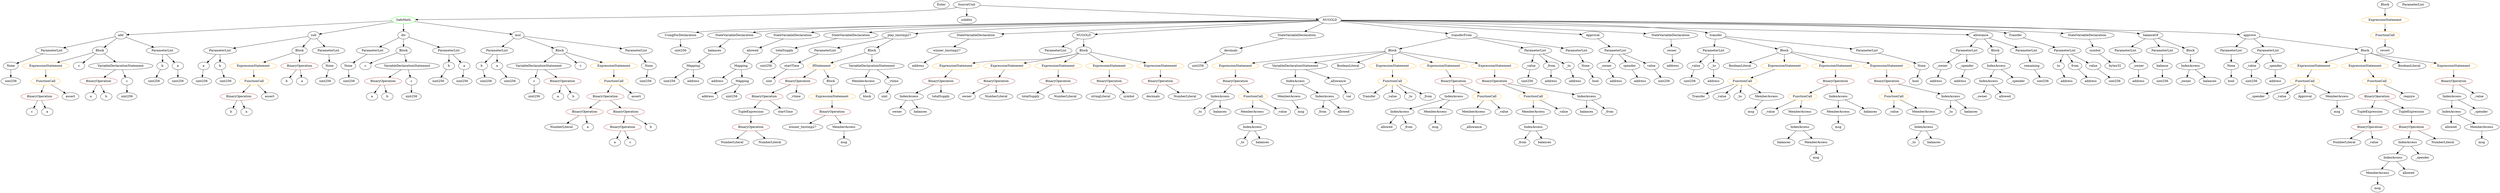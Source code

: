strict digraph {
	graph [bb="0,0,9906.6,900"];
	node [label="\N"];
	Enter	[height=0.5,
		pos="3772.6,882",
		width=0.83628];
	Identifier_balances_8	[color=black,
		height=0.5,
		label=balances,
		pos="6368.6,378",
		width=1.1828];
	TupleExpression_Unnamed	[color=black,
		height=0.5,
		label=TupleExpression,
		pos="2897.6,378",
		width=2.0422];
	BinaryOperation_Unnamed_19	[color=brown,
		height=0.5,
		label=BinaryOperation,
		pos="2897.6,306",
		width=1.9867];
	TupleExpression_Unnamed -> BinaryOperation_Unnamed_19	[pos="e,2897.6,324.1 2897.6,359.7 2897.6,352.41 2897.6,343.73 2897.6,335.54"];
	UsingForDeclaration_Unnamed	[color=black,
		height=0.5,
		label=UsingForDeclaration,
		pos="2694.6,738",
		width=2.4303];
	ElementaryTypeName_uint256_15	[color=black,
		height=0.5,
		label=uint256,
		pos="2694.6,666",
		width=1.0442];
	UsingForDeclaration_Unnamed -> ElementaryTypeName_uint256_15	[pos="e,2694.6,684.1 2694.6,719.7 2694.6,712.41 2694.6,703.73 2694.6,695.54"];
	NumberLiteral_Unnamed	[color=black,
		height=0.5,
		label=NumberLiteral,
		pos="2330.6,306",
		width=1.765];
	VariableDeclaration_balances	[color=black,
		height=0.5,
		label=balances,
		pos="2858.6,666",
		width=1.1828];
	Mapping_Unnamed_2	[color=black,
		height=0.5,
		label=Mapping,
		pos="2777.6,594",
		width=1.2105];
	VariableDeclaration_balances -> Mapping_Unnamed_2	[pos="e,2795.8,610.73 2840.6,649.46 2830,640.29 2816.3,628.49 2804.5,618.22"];
	Identifier_balances_3	[color=black,
		height=0.5,
		label=balances,
		pos="7048.6,234",
		width=1.1828];
	VariableDeclarationStatement_Unnamed	[color=black,
		height=0.5,
		label=VariableDeclarationStatement,
		pos="2177.6,594",
		width=3.3174];
	VariableDeclaration_c	[color=black,
		height=0.5,
		label=c,
		pos="2150.6,522",
		width=0.75];
	VariableDeclarationStatement_Unnamed -> VariableDeclaration_c	[pos="e,2157,539.62 2170.9,575.7 2168,568.04 2164.4,558.85 2161.1,550.3"];
	BinaryOperation_Unnamed	[color=brown,
		height=0.5,
		label=BinaryOperation,
		pos="2267.6,522",
		width=1.9867];
	VariableDeclarationStatement_Unnamed -> BinaryOperation_Unnamed	[pos="e,2246.3,539.55 2199.4,576.05 2210.8,567.13 2225.1,556.06 2237.6,546.34"];
	ParameterList_Unnamed_11	[color=black,
		height=0.5,
		label=ParameterList,
		pos="8431.6,666",
		width=1.7095];
	Parameter__owner	[color=black,
		height=0.5,
		label=_owner,
		pos="8476.6,594",
		width=1.0719];
	ParameterList_Unnamed_11 -> Parameter__owner	[pos="e,8466.1,611.31 8442.5,648.05 8447.8,639.85 8454.2,629.83 8460.1,620.71"];
	ParameterList_Unnamed	[color=black,
		height=0.5,
		label=ParameterList,
		pos="2013.6,666",
		width=1.7095];
	Parameter_b	[color=black,
		height=0.5,
		label=b,
		pos="1941.6,594",
		width=0.75];
	ParameterList_Unnamed -> Parameter_b	[pos="e,1956.1,609.11 1996.5,648.41 1986.9,639.06 1974.8,627.26 1964.4,617.13"];
	Parameter_a	[color=black,
		height=0.5,
		label=a,
		pos="2013.6,594",
		width=0.75];
	ParameterList_Unnamed -> Parameter_a	[pos="e,2013.6,612.1 2013.6,647.7 2013.6,640.41 2013.6,631.73 2013.6,623.54"];
	ParameterList_Unnamed_13	[color=black,
		height=0.5,
		label=ParameterList,
		pos="7781.6,666",
		width=1.7095];
	Parameter__owner_1	[color=black,
		height=0.5,
		label=_owner,
		pos="7679.6,594",
		width=1.0719];
	ParameterList_Unnamed_13 -> Parameter__owner_1	[pos="e,7700.5,609.32 7758.2,648.94 7743.8,639.05 7725.1,626.26 7709.6,615.62"];
	Parameter__spender	[color=black,
		height=0.5,
		label=_spender,
		pos="7781.6,594",
		width=1.2521];
	ParameterList_Unnamed_13 -> Parameter__spender	[pos="e,7781.6,612.1 7781.6,647.7 7781.6,640.41 7781.6,631.73 7781.6,623.54"];
	IfStatement_Unnamed	[color=orange,
		height=0.5,
		label=IfStatement,
		pos="3303.6,594",
		width=1.4739];
	BinaryOperation_Unnamed_17	[color=brown,
		height=0.5,
		label=BinaryOperation,
		pos="3181.6,522",
		width=1.9867];
	IfStatement_Unnamed -> BinaryOperation_Unnamed_17	[pos="e,3209.4,538.97 3277.4,577.98 3260.4,568.24 3238.1,555.4 3219.2,544.58"];
	Block_Unnamed_9	[color=black,
		height=0.5,
		label=Block,
		pos="3303.6,522",
		width=0.90558];
	IfStatement_Unnamed -> Block_Unnamed_9	[pos="e,3303.6,540.1 3303.6,575.7 3303.6,568.41 3303.6,559.73 3303.6,551.54"];
	VariableDeclaration_to	[color=black,
		height=0.5,
		label=to,
		pos="8143.6,594",
		width=0.75];
	ElementaryTypeName_address_5	[color=black,
		height=0.5,
		label=address,
		pos="8189.6,522",
		width=1.0996];
	VariableDeclaration_to -> ElementaryTypeName_address_5	[pos="e,8178.9,539.31 8154,577.12 8159.5,568.73 8166.4,558.24 8172.7,548.73"];
	MemberAccess_Unnamed_11	[color=black,
		height=0.5,
		label=MemberAccess,
		pos="5907.6,378",
		width=1.9174];
	Identifier__allowance	[color=black,
		height=0.5,
		label=_allowance,
		pos="5907.6,306",
		width=1.4462];
	MemberAccess_Unnamed_11 -> Identifier__allowance	[pos="e,5907.6,324.1 5907.6,359.7 5907.6,352.41 5907.6,343.73 5907.6,335.54"];
	ParameterList_Unnamed_3	[color=black,
		height=0.5,
		label=ParameterList,
		pos="1476.6,666",
		width=1.7095];
	Parameter_None_1	[color=black,
		height=0.5,
		label=None,
		pos="1383.6,594",
		width=0.85014];
	ParameterList_Unnamed_3 -> Parameter_None_1	[pos="e,1401.9,608.79 1455,648.76 1441.9,638.92 1425.1,626.26 1411.1,615.7"];
	VariableDeclaration_totalSupply	[color=black,
		height=0.5,
		label=totalSupply,
		pos="3186.6,666",
		width=1.4739];
	ElementaryTypeName_uint256_18	[color=black,
		height=0.5,
		label=uint256,
		pos="3085.6,594",
		width=1.0442];
	VariableDeclaration_totalSupply -> ElementaryTypeName_uint256_18	[pos="e,3106.5,609.46 3163.9,649.29 3149.7,639.41 3131.1,626.55 3115.6,615.82"];
	Identifier__value_1	[color=black,
		height=0.5,
		label=_value,
		pos="7494.6,378",
		width=0.96103];
	Parameter_startTime	[color=black,
		height=0.5,
		label=startTime,
		pos="3186.6,594",
		width=1.266];
	ElementaryTypeName_uint	[color=black,
		height=0.5,
		label=uint,
		pos="3064.6,522",
		width=0.75];
	Parameter_startTime -> ElementaryTypeName_uint	[pos="e,3084.7,534.54 3161.6,578.67 3142.2,567.51 3115.1,551.99 3094.5,540.17"];
	ExpressionStatement_Unnamed_1	[color=orange,
		height=0.5,
		label=ExpressionStatement,
		pos="1006.6,594",
		width=2.458];
	FunctionCall_Unnamed_1	[color=orange,
		height=0.5,
		label=FunctionCall,
		pos="1007.6,522",
		width=1.6125];
	ExpressionStatement_Unnamed_1 -> FunctionCall_Unnamed_1	[pos="e,1007.3,540.1 1006.8,575.7 1006.9,568.41 1007.1,559.73 1007.2,551.54"];
	ElementaryTypeName_uint256_6	[color=black,
		height=0.5,
		label=uint256,
		pos="1390.6,522",
		width=1.0442];
	Identifier__value_5	[color=black,
		height=0.5,
		label=_value,
		pos="6029.6,378",
		width=0.96103];
	ExpressionStatement_Unnamed_11	[color=orange,
		height=0.5,
		label=ExpressionStatement,
		pos="3295.6,450",
		width=2.458];
	BinaryOperation_Unnamed_20	[color=brown,
		height=0.5,
		label=BinaryOperation,
		pos="3295.6,378",
		width=1.9867];
	ExpressionStatement_Unnamed_11 -> BinaryOperation_Unnamed_20	[pos="e,3295.6,396.1 3295.6,431.7 3295.6,424.41 3295.6,415.73 3295.6,407.54"];
	IndexAccess_Unnamed_19	[color=black,
		height=0.5,
		label=IndexAccess,
		pos="9721.6,378",
		width=1.6402];
	Identifier_allowed_4	[color=black,
		height=0.5,
		label=allowed,
		pos="9711.6,306",
		width=1.0858];
	IndexAccess_Unnamed_19 -> Identifier_allowed_4	[pos="e,9714,324.1 9719.1,359.7 9718.1,352.32 9716.8,343.52 9715.6,335.25"];
	MemberAccess_Unnamed_13	[color=black,
		height=0.5,
		label=MemberAccess,
		pos="9837.6,306",
		width=1.9174];
	IndexAccess_Unnamed_19 -> MemberAccess_Unnamed_13	[pos="e,9811.1,322.98 9747.3,361.46 9763.3,351.81 9784.1,339.27 9801.7,328.65"];
	Block_Unnamed_10	[color=black,
		height=0.5,
		label=Block,
		pos="5482.6,666",
		width=0.90558];
	ExpressionStatement_Unnamed_12	[color=orange,
		height=0.5,
		label=ExpressionStatement,
		pos="4884.6,594",
		width=2.458];
	Block_Unnamed_10 -> ExpressionStatement_Unnamed_12	[pos="e,4948.8,606.77 5450.3,662.33 5370.7,655.56 5158.5,636.56 4982.6,612 4975.2,610.97 4967.6,609.81 4960,608.59"];
	VariableDeclarationStatement_Unnamed_4	[color=black,
		height=0.5,
		label=VariableDeclarationStatement,
		pos="5110.6,594",
		width=3.3174];
	Block_Unnamed_10 -> VariableDeclarationStatement_Unnamed_4	[pos="e,5183.1,608.64 5451.8,659.21 5396,648.7 5276.1,626.14 5194.4,610.76"];
	BooleanLiteral_Unnamed_1	[color=black,
		height=0.5,
		label=BooleanLiteral,
		pos="5311.6,594",
		width=1.7788];
	Block_Unnamed_10 -> BooleanLiteral_Unnamed_1	[pos="e,5346.9,609.45 5457,654.52 5430.7,643.76 5389.2,626.79 5357.3,613.72"];
	ExpressionStatement_Unnamed_15	[color=orange,
		height=0.5,
		label=ExpressionStatement,
		pos="5482.6,594",
		width=2.458];
	Block_Unnamed_10 -> ExpressionStatement_Unnamed_15	[pos="e,5482.6,612.1 5482.6,647.7 5482.6,640.41 5482.6,631.73 5482.6,623.54"];
	ExpressionStatement_Unnamed_14	[color=orange,
		height=0.5,
		label=ExpressionStatement,
		pos="5677.6,594",
		width=2.458];
	Block_Unnamed_10 -> ExpressionStatement_Unnamed_14	[pos="e,5635.1,610.24 5509.3,655.41 5538.8,644.81 5587.1,627.47 5624.4,614.08"];
	ExpressionStatement_Unnamed_13	[color=orange,
		height=0.5,
		label=ExpressionStatement,
		pos="5872.6,594",
		width=2.458];
	Block_Unnamed_10 -> ExpressionStatement_Unnamed_13	[pos="e,5807.9,606.61 5513.5,659.45 5574.2,648.56 5710.5,624.1 5796.6,608.64"];
	ElementaryTypeName_address_13	[color=black,
		height=0.5,
		label=address,
		pos="6094.6,522",
		width=1.0996];
	ElementaryTypeName_address	[color=black,
		height=0.5,
		label=address,
		pos="2874.6,522",
		width=1.0996];
	Identifier__to	[color=black,
		height=0.5,
		label=_to,
		pos="7730.6,378",
		width=0.75];
	ParameterList_Unnamed_4	[color=black,
		height=0.5,
		label=ParameterList,
		pos="873.59,666",
		width=1.7095];
	Parameter_a_2	[color=black,
		height=0.5,
		label=a,
		pos="800.59,594",
		width=0.75];
	ParameterList_Unnamed_4 -> Parameter_a_2	[pos="e,815.3,609.11 856.29,648.41 846.44,638.97 833.99,627.03 823.36,616.83"];
	Parameter_b_2	[color=black,
		height=0.5,
		label=b,
		pos="873.59,594",
		width=0.75];
	ParameterList_Unnamed_4 -> Parameter_b_2	[pos="e,873.59,612.1 873.59,647.7 873.59,640.41 873.59,631.73 873.59,623.54"];
	Identifier_a_6	[color=black,
		height=0.5,
		label=a,
		pos="345.59,450",
		width=0.75];
	Identifier_totalSupply	[color=black,
		height=0.5,
		label=totalSupply,
		pos="4099.6,450",
		width=1.4739];
	StateVariableDeclaration_Unnamed_1	[color=black,
		height=0.5,
		label=StateVariableDeclaration,
		pos="2901.6,738",
		width=2.8184];
	StateVariableDeclaration_Unnamed_1 -> VariableDeclaration_balances	[pos="e,2868.8,683.62 2891,719.7 2886,711.7 2880.1,702.02 2874.7,693.15"];
	FunctionCall_Unnamed_4	[color=orange,
		height=0.5,
		label=FunctionCall,
		pos="7494.6,450",
		width=1.6125];
	FunctionCall_Unnamed_4 -> Identifier__value_1	[pos="e,7494.6,396.1 7494.6,431.7 7494.6,424.41 7494.6,415.73 7494.6,407.54"];
	MemberAccess_Unnamed_3	[color=black,
		height=0.5,
		label=MemberAccess,
		pos="7616.6,378",
		width=1.9174];
	FunctionCall_Unnamed_4 -> MemberAccess_Unnamed_3	[pos="e,7589,394.81 7521.4,433.64 7538.3,423.93 7560.4,411.23 7579.1,400.52"];
	ElementaryTypeName_uint_1	[color=black,
		height=0.5,
		label=uint,
		pos="3510.6,450",
		width=0.75];
	ParameterList_Unnamed_18	[color=black,
		height=0.5,
		label=ParameterList,
		pos="6062.6,666",
		width=1.7095];
	Parameter__value_1	[color=black,
		height=0.5,
		label=_value,
		pos="6013.6,594",
		width=0.96103];
	ParameterList_Unnamed_18 -> Parameter__value_1	[pos="e,6025,611.31 6050.7,648.05 6045,639.85 6038,629.83 6031.6,620.71"];
	Parameter__from	[color=black,
		height=0.5,
		label=_from,
		pos="6099.6,594",
		width=0.93331];
	ParameterList_Unnamed_18 -> Parameter__from	[pos="e,6090.7,611.79 6071.5,648.05 6075.7,640.14 6080.8,630.54 6085.5,621.69"];
	Parameter__to_1	[color=black,
		height=0.5,
		label=_to,
		pos="6178.6,594",
		width=0.75];
	ParameterList_Unnamed_18 -> Parameter__to_1	[pos="e,6159.1,606.74 6088.6,649.29 6106.7,638.41 6130.7,623.9 6149.4,612.63"];
	Identifier__to_3	[color=black,
		height=0.5,
		label=_to,
		pos="4757.6,378",
		width=0.75];
	VariableDeclaration_owner	[color=black,
		height=0.5,
		label=owner,
		pos="6569.6,666",
		width=0.93331];
	ElementaryTypeName_address_3	[color=black,
		height=0.5,
		label=address,
		pos="6613.6,594",
		width=1.0996];
	VariableDeclaration_owner -> ElementaryTypeName_address_3	[pos="e,6603.2,611.47 6580,648.41 6585.2,640.22 6591.5,630.14 6597.3,620.95"];
	BinaryOperation_Unnamed_11	[color=brown,
		height=0.5,
		label=BinaryOperation,
		pos="4401.6,522",
		width=1.9867];
	stringLiteral_Unnamed	[color=black,
		height=0.5,
		label=stringLiteral,
		pos="4370.6,450",
		width=1.5016];
	BinaryOperation_Unnamed_11 -> stringLiteral_Unnamed	[pos="e,4378.2,468.1 4393.9,503.7 4390.5,496.07 4386.5,486.92 4382.7,478.4"];
	Identifier_symbol	[color=black,
		height=0.5,
		label=symbol,
		pos="4480.6,450",
		width=1.0581];
	BinaryOperation_Unnamed_11 -> Identifier_symbol	[pos="e,4463.4,466.27 4420.3,504.41 4430.6,495.29 4443.5,483.83 4454.8,473.87"];
	IndexAccess_Unnamed_18	[color=black,
		height=0.5,
		label=IndexAccess,
		pos="9721.6,450",
		width=1.6402];
	IndexAccess_Unnamed_18 -> IndexAccess_Unnamed_19	[pos="e,9721.6,396.1 9721.6,431.7 9721.6,424.41 9721.6,415.73 9721.6,407.54"];
	Identifier__spender_2	[color=black,
		height=0.5,
		label=_spender,
		pos="9843.6,378",
		width=1.2521];
	IndexAccess_Unnamed_18 -> Identifier__spender_2	[pos="e,9818.5,393.37 9748.4,433.64 9766.1,423.47 9789.5,410.04 9808.7,399.03"];
	BinaryOperation_Unnamed_9	[color=brown,
		height=0.5,
		label=BinaryOperation,
		pos="145.59,450",
		width=1.9867];
	Identifier_c_3	[color=black,
		height=0.5,
		label=c,
		pos="109.59,378",
		width=0.75];
	BinaryOperation_Unnamed_9 -> Identifier_c_3	[pos="e,117.89,395.14 136.69,431.7 132.61,423.75 127.67,414.16 123.14,405.34"];
	Identifier_a_7	[color=black,
		height=0.5,
		label=a,
		pos="181.59,378",
		width=0.75];
	BinaryOperation_Unnamed_9 -> Identifier_a_7	[pos="e,173.29,395.14 154.49,431.7 158.58,423.75 163.51,414.16 168.04,405.34"];
	StateVariableDeclaration_Unnamed	[color=black,
		height=0.5,
		label=StateVariableDeclaration,
		pos="3122.6,738",
		width=2.8184];
	VariableDeclaration_allowed	[color=black,
		height=0.5,
		label=allowed,
		pos="2995.6,666",
		width=1.0858];
	StateVariableDeclaration_Unnamed -> VariableDeclaration_allowed	[pos="e,3019.9,680.42 3092.5,720.41 3073.7,710.06 3049.5,696.71 3030,685.94"];
	BinaryOperation_Unnamed_14	[color=brown,
		height=0.5,
		label=BinaryOperation,
		pos="4596.6,522",
		width=1.9867];
	Identifier_decimals	[color=black,
		height=0.5,
		label=decimals,
		pos="4579.6,450",
		width=1.1967];
	BinaryOperation_Unnamed_14 -> Identifier_decimals	[pos="e,4583.7,468.1 4592.4,503.7 4590.6,496.32 4588.5,487.52 4586.5,479.25"];
	NumberLiteral_Unnamed_3	[color=black,
		height=0.5,
		label=NumberLiteral,
		pos="4704.6,450",
		width=1.765];
	BinaryOperation_Unnamed_14 -> NumberLiteral_Unnamed_3	[pos="e,4680.1,466.91 4621.6,504.76 4636.2,495.33 4654.7,483.32 4670.6,473.04"];
	BinaryOperation_Unnamed_6	[color=brown,
		height=0.5,
		label=BinaryOperation,
		pos="946.59,450",
		width=1.9867];
	Identifier_b_3	[color=black,
		height=0.5,
		label=b,
		pos="910.59,378",
		width=0.75];
	BinaryOperation_Unnamed_6 -> Identifier_b_3	[pos="e,918.89,395.14 937.69,431.7 933.61,423.75 928.67,414.16 924.14,405.34"];
	Identifier_a_4	[color=black,
		height=0.5,
		label=a,
		pos="982.59,378",
		width=0.75];
	BinaryOperation_Unnamed_6 -> Identifier_a_4	[pos="e,974.29,395.14 955.49,431.7 959.58,423.75 964.51,414.16 969.04,405.34"];
	BinaryOperation_Unnamed_21	[color=brown,
		height=0.5,
		label=BinaryOperation,
		pos="4884.6,522",
		width=1.9867];
	ExpressionStatement_Unnamed_12 -> BinaryOperation_Unnamed_21	[pos="e,4884.6,540.1 4884.6,575.7 4884.6,568.41 4884.6,559.73 4884.6,551.54"];
	VariableDeclaration__owner	[color=black,
		height=0.5,
		label=_owner,
		pos="6341.6,594",
		width=1.0719];
	ElementaryTypeName_address_6	[color=black,
		height=0.5,
		label=address,
		pos="6361.6,522",
		width=1.0996];
	VariableDeclaration__owner -> ElementaryTypeName_address_6	[pos="e,6356.7,540.1 6346.5,575.7 6348.7,568.24 6351.2,559.32 6353.6,550.97"];
	ElementaryTypeName_address_1	[color=black,
		height=0.5,
		label=address,
		pos="2806.6,450",
		width=1.0996];
	Identifier_c_2	[color=black,
		height=0.5,
		label=c,
		pos="1459.6,594",
		width=0.75];
	FunctionCall_Unnamed_1 -> BinaryOperation_Unnamed_6	[pos="e,961.37,467.96 993.13,504.41 985.87,496.08 976.91,485.8 968.8,476.49"];
	Identifier_assert_1	[color=black,
		height=0.5,
		label=assert,
		pos="1068.6,450",
		width=0.89172];
	FunctionCall_Unnamed_1 -> Identifier_assert_1	[pos="e,1055.1,466.51 1022,504.41 1029.7,495.62 1039.3,484.66 1047.7,474.96"];
	BinaryOperation_Unnamed_2	[color=brown,
		height=0.5,
		label=BinaryOperation,
		pos="2428.6,378",
		width=1.9867];
	BinaryOperation_Unnamed_2 -> NumberLiteral_Unnamed	[pos="e,2353.2,323.15 2405.9,360.76 2392.9,351.49 2376.4,339.71 2362.2,329.55"];
	Identifier_a_1	[color=black,
		height=0.5,
		label=a,
		pos="2439.6,306",
		width=0.75];
	BinaryOperation_Unnamed_2 -> Identifier_a_1	[pos="e,2436.9,324.1 2431.3,359.7 2432.5,352.32 2433.9,343.52 2435.2,335.25"];
	ElementaryTypeName_bool_1	[color=black,
		height=0.5,
		label=bool,
		pos="6276.6,522",
		width=0.76697];
	ElementaryTypeName_address_12	[color=black,
		height=0.5,
		label=address,
		pos="3670.6,594",
		width=1.0996];
	ElementaryTypeName_uint256_3	[color=black,
		height=0.5,
		label=uint256,
		pos="2150.6,450",
		width=1.0442];
	VariableDeclaration_c -> ElementaryTypeName_uint256_3	[pos="e,2150.6,468.1 2150.6,503.7 2150.6,496.41 2150.6,487.73 2150.6,479.54"];
	IndexAccess_Unnamed_6	[color=black,
		height=0.5,
		label=IndexAccess,
		pos="7730.6,450",
		width=1.6402];
	IndexAccess_Unnamed_6 -> Identifier__to	[pos="e,7730.6,396.1 7730.6,431.7 7730.6,424.41 7730.6,415.73 7730.6,407.54"];
	Identifier_balances_4	[color=black,
		height=0.5,
		label=balances,
		pos="7818.6,378",
		width=1.1828];
	IndexAccess_Unnamed_6 -> Identifier_balances_4	[pos="e,7799.2,394.43 7751,432.76 7762.7,423.47 7777.5,411.67 7790.3,401.49"];
	ParameterList_Unnamed_7	[color=black,
		height=0.5,
		label=ParameterList,
		pos="198.59,666",
		width=1.7095];
	Parameter_None_3	[color=black,
		height=0.5,
		label=None,
		pos="37.591,594",
		width=0.85014];
	ParameterList_Unnamed_7 -> Parameter_None_3	[pos="e,61.499,605.39 165.23,650.5 137.91,638.62 99.405,621.88 71.844,609.89"];
	NumberLiteral_Unnamed_1	[color=black,
		height=0.5,
		label=NumberLiteral,
		pos="4234.6,450",
		width=1.765];
	VariableDeclarationStatement_Unnamed_3	[color=black,
		height=0.5,
		label=VariableDeclarationStatement,
		pos="3493.6,594",
		width=3.3174];
	MemberAccess_Unnamed_5	[color=black,
		height=0.5,
		label=MemberAccess,
		pos="3431.6,522",
		width=1.9174];
	VariableDeclarationStatement_Unnamed_3 -> MemberAccess_Unnamed_5	[pos="e,3446.3,539.62 3478.3,575.7 3470.9,567.35 3461.9,557.18 3453.7,548.02"];
	VariableDeclaration__vtime	[color=black,
		height=0.5,
		label=_vtime,
		pos="3554.6,522",
		width=0.98875];
	VariableDeclarationStatement_Unnamed_3 -> VariableDeclaration__vtime	[pos="e,3540.9,538.67 3508.7,575.7 3516.2,567.11 3525.3,556.58 3533.5,547.21"];
	ParameterList_Unnamed_19	[color=black,
		height=0.5,
		label=ParameterList,
		pos="6210.6,666",
		width=1.7095];
	Parameter_None_5	[color=black,
		height=0.5,
		label=None,
		pos="6254.6,594",
		width=0.85014];
	ParameterList_Unnamed_19 -> Parameter_None_5	[pos="e,6244.3,611.31 6221.2,648.05 6226.3,639.94 6232.6,630.04 6238.2,621.01"];
	Identifier__to_4	[color=black,
		height=0.5,
		label=_to,
		pos="4931.6,234",
		width=0.75];
	Identifier_a	[color=black,
		height=0.5,
		label=a,
		pos="2245.6,450",
		width=0.75];
	Parameter_None_5 -> ElementaryTypeName_bool_1	[pos="e,6271.3,539.79 6259.9,576.05 6262.3,568.4 6265.2,559.16 6267.9,550.56"];
	BinaryOperation_Unnamed_10	[color=brown,
		height=0.5,
		label=BinaryOperation,
		pos="4206.6,522",
		width=1.9867];
	BinaryOperation_Unnamed_10 -> Identifier_totalSupply	[pos="e,4123.2,466.43 4181.8,504.76 4167.2,495.2 4148.5,482.98 4132.6,472.61"];
	BinaryOperation_Unnamed_10 -> NumberLiteral_Unnamed_1	[pos="e,4227.7,468.1 4213.5,503.7 4216.5,496.15 4220.1,487.12 4223.5,478.68"];
	ElementaryTypeName_uint256_7	[color=black,
		height=0.5,
		label=uint256,
		pos="1653.6,450",
		width=1.0442];
	BinaryOperation_Unnamed -> Identifier_a	[pos="e,2251,468.1 2262.2,503.7 2259.8,496.24 2257,487.32 2254.4,478.97"];
	Identifier_b	[color=black,
		height=0.5,
		label=b,
		pos="2317.6,450",
		width=0.75];
	BinaryOperation_Unnamed -> Identifier_b	[pos="e,2306.3,466.83 2279.7,504.05 2285.7,495.65 2293.1,485.32 2299.7,476.02"];
	FunctionCall_Unnamed_5	[color=orange,
		height=0.5,
		label=FunctionCall,
		pos="6901.6,522",
		width=1.6125];
	Identifier_Transfer	[color=black,
		height=0.5,
		label=Transfer,
		pos="6689.6,450",
		width=1.1689];
	FunctionCall_Unnamed_5 -> Identifier_Transfer	[pos="e,6722,461.81 6862.9,508.3 6830.2,497.59 6782.4,481.83 6740.6,468 6738,467.16 6735.4,466.29 6732.8,465.42"];
	Identifier__value_2	[color=black,
		height=0.5,
		label=_value,
		pos="6784.6,450",
		width=0.96103];
	FunctionCall_Unnamed_5 -> Identifier__value_2	[pos="e,6806.6,464.14 6875.6,505.46 6858.1,495 6834.9,481.12 6816.3,470"];
	Identifier__to_2	[color=black,
		height=0.5,
		label=_to,
		pos="6864.6,450",
		width=0.75];
	FunctionCall_Unnamed_5 -> Identifier__to_2	[pos="e,6873.2,467.31 6892.6,504.05 6888.4,496.03 6883.2,486.26 6878.5,477.3"];
	MemberAccess_Unnamed_4	[color=black,
		height=0.5,
		label=MemberAccess,
		pos="6978.6,450",
		width=1.9174];
	FunctionCall_Unnamed_5 -> MemberAccess_Unnamed_4	[pos="e,6960.3,467.63 6919.4,504.76 6929.1,495.97 6941.3,484.93 6952,475.14"];
	ElementaryTypeName_uint256_16	[color=black,
		height=0.5,
		label=uint256,
		pos="2901.6,450",
		width=1.0442];
	Identifier__from_2	[color=black,
		height=0.5,
		label=_from,
		pos="6104.6,234",
		width=0.93331];
	MemberAccess_Unnamed_8	[color=black,
		height=0.5,
		label=MemberAccess,
		pos="4975.6,378",
		width=1.9174];
	IndexAccess_Unnamed_11	[color=black,
		height=0.5,
		label=IndexAccess,
		pos="4975.6,306",
		width=1.6402];
	MemberAccess_Unnamed_8 -> IndexAccess_Unnamed_11	[pos="e,4975.6,324.1 4975.6,359.7 4975.6,352.41 4975.6,343.73 4975.6,335.54"];
	ContractDefinition_SafeMath	[color=green,
		height=0.5,
		label=SafeMath,
		pos="1605.6,810",
		width=1.2798];
	FunctionDefinition_add	[color=black,
		height=0.5,
		label=add,
		pos="471.59,738",
		width=0.75];
	ContractDefinition_SafeMath -> FunctionDefinition_add	[pos="e,498.56,740.66 1560.1,806.19 1375.1,794.77 681.2,751.94 509.97,741.37"];
	FunctionDefinition_sub	[color=black,
		height=0.5,
		label=sub,
		pos="1242.6,738",
		width=0.75];
	ContractDefinition_SafeMath -> FunctionDefinition_sub	[pos="e,1268.2,743.94 1565,801.17 1493.8,787.45 1347.6,759.24 1279.3,746.07"];
	FunctionDefinition_div	[color=black,
		height=0.5,
		label=div,
		pos="1605.6,738",
		width=0.75];
	ContractDefinition_SafeMath -> FunctionDefinition_div	[pos="e,1605.6,756.1 1605.6,791.7 1605.6,784.41 1605.6,775.73 1605.6,767.54"];
	FunctionDefinition_mul	[color=black,
		height=0.5,
		label=mul,
		pos="2136.6,738",
		width=0.75];
	ContractDefinition_SafeMath -> FunctionDefinition_mul	[pos="e,2110,742.5 1648.6,803.33 1750,789.96 2002.9,756.62 2098.9,743.97"];
	VariableDeclarationStatement_Unnamed_1	[color=black,
		height=0.5,
		label=VariableDeclarationStatement,
		pos="1623.6,594",
		width=3.3174];
	BinaryOperation_Unnamed_5	[color=brown,
		height=0.5,
		label=BinaryOperation,
		pos="1536.6,522",
		width=1.9867];
	VariableDeclarationStatement_Unnamed_1 -> BinaryOperation_Unnamed_5	[pos="e,1557.2,539.55 1602.5,576.05 1591.6,567.22 1577.9,556.27 1565.9,546.62"];
	VariableDeclaration_c_1	[color=black,
		height=0.5,
		label=c,
		pos="1653.6,522",
		width=0.75];
	VariableDeclarationStatement_Unnamed_1 -> VariableDeclaration_c_1	[pos="e,1646.5,539.62 1631,575.7 1634.3,567.95 1638.3,558.64 1642,550.02"];
	Identifier_msg_1	[color=black,
		height=0.5,
		label=msg,
		pos="7178.6,162",
		width=0.75];
	IndexAccess_Unnamed_1	[color=black,
		height=0.5,
		label=IndexAccess,
		pos="8687.6,594",
		width=1.6402];
	Identifier__owner	[color=black,
		height=0.5,
		label=_owner,
		pos="8665.6,522",
		width=1.0719];
	IndexAccess_Unnamed_1 -> Identifier__owner	[pos="e,8671,540.1 8682.2,575.7 8679.8,568.24 8677,559.32 8674.4,550.97"];
	Identifier_balances_1	[color=black,
		height=0.5,
		label=balances,
		pos="8764.6,522",
		width=1.1828];
	IndexAccess_Unnamed_1 -> Identifier_balances_1	[pos="e,8747.3,538.75 8705.8,576.41 8715.7,567.41 8728.1,556.15 8739,546.29"];
	Identifier__from_1	[color=black,
		height=0.5,
		label=_from,
		pos="6462.6,378",
		width=0.93331];
	IndexAccess_Unnamed_10	[color=black,
		height=0.5,
		label=IndexAccess,
		pos="4845.6,450",
		width=1.6402];
	IndexAccess_Unnamed_10 -> Identifier__to_3	[pos="e,4774.4,392.33 4825.2,432.76 4812.6,422.79 4796.5,409.93 4783.1,399.28"];
	Identifier_balances_6	[color=black,
		height=0.5,
		label=balances,
		pos="4845.6,378",
		width=1.1828];
	IndexAccess_Unnamed_10 -> Identifier_balances_6	[pos="e,4845.6,396.1 4845.6,431.7 4845.6,424.41 4845.6,415.73 4845.6,407.54"];
	StateVariableDeclaration_Unnamed_2	[color=black,
		height=0.5,
		label=StateVariableDeclaration,
		pos="3343.6,738",
		width=2.8184];
	StateVariableDeclaration_Unnamed_2 -> VariableDeclaration_totalSupply	[pos="e,3217.8,680.9 3307.2,720.76 3283.6,710.25 3252.8,696.52 3228.2,685.56"];
	IndexAccess_Unnamed_3	[color=black,
		height=0.5,
		label=IndexAccess,
		pos="7871.6,522",
		width=1.6402];
	Identifier__owner_1	[color=black,
		height=0.5,
		label=_owner,
		pos="7863.6,450",
		width=1.0719];
	IndexAccess_Unnamed_3 -> Identifier__owner_1	[pos="e,7865.5,468.1 7869.6,503.7 7868.8,496.41 7867.8,487.73 7866.9,479.54"];
	Identifier_allowed	[color=black,
		height=0.5,
		label=allowed,
		pos="7959.6,450",
		width=1.0858];
	IndexAccess_Unnamed_3 -> Identifier_allowed	[pos="e,7940.5,466.19 7892,504.76 7903.8,495.4 7918.7,483.5 7931.6,473.28"];
	IndexAccess_Unnamed_8	[color=black,
		height=0.5,
		label=IndexAccess,
		pos="5125.6,522",
		width=1.6402];
	VariableDeclarationStatement_Unnamed_4 -> IndexAccess_Unnamed_8	[pos="e,5121.9,540.1 5114.3,575.7 5115.9,568.32 5117.8,559.52 5119.5,551.25"];
	VariableDeclaration__allowance	[color=black,
		height=0.5,
		label=_allowance,
		pos="5315.6,522",
		width=1.4462];
	VariableDeclarationStatement_Unnamed_4 -> VariableDeclaration__allowance	[pos="e,5279.6,535.31 5157.4,577.03 5190.7,565.64 5235.3,550.4 5268.7,539.01"];
	Identifier_a_3	[color=black,
		height=0.5,
		label=a,
		pos="1481.6,450",
		width=0.75];
	BinaryOperation_Unnamed_5 -> Identifier_a_3	[pos="e,1493.7,466.36 1523.3,504.05 1516.5,495.44 1508.2,484.81 1500.7,475.33"];
	Identifier_b_2	[color=black,
		height=0.5,
		label=b,
		pos="1553.6,450",
		width=0.75];
	BinaryOperation_Unnamed_5 -> Identifier_b_2	[pos="e,1549.4,468.1 1540.8,503.7 1542.6,496.32 1544.7,487.52 1546.7,479.25"];
	FunctionCall_Unnamed_6	[color=orange,
		height=0.5,
		label=FunctionCall,
		pos="4980.6,450",
		width=1.6125];
	FunctionCall_Unnamed_6 -> MemberAccess_Unnamed_8	[pos="e,4976.8,396.1 4979.4,431.7 4978.8,424.41 4978.2,415.73 4977.6,407.54"];
	Identifier__value_3	[color=black,
		height=0.5,
		label=_value,
		pos="5097.6,378",
		width=0.96103];
	FunctionCall_Unnamed_6 -> Identifier__value_3	[pos="e,5075.6,392.14 5006.6,433.46 5024.1,423 5047.2,409.12 5065.8,398"];
	Parameter__value_2	[color=black,
		height=0.5,
		label=_value,
		pos="8935.6,594",
		width=0.96103];
	ElementaryTypeName_uint256_26	[color=black,
		height=0.5,
		label=uint256,
		pos="8935.6,522",
		width=1.0442];
	Parameter__value_2 -> ElementaryTypeName_uint256_26	[pos="e,8935.6,540.1 8935.6,575.7 8935.6,568.41 8935.6,559.73 8935.6,551.54"];
	Identifier__spender_3	[color=black,
		height=0.5,
		label=_spender,
		pos="8954.6,450",
		width=1.2521];
	ElementaryTypeName_bool	[color=black,
		height=0.5,
		label=bool,
		pos="7572.6,522",
		width=0.76697];
	Identifier_owner_1	[color=black,
		height=0.5,
		label=owner,
		pos="3567.6,378",
		width=0.93331];
	ParameterList_Unnamed_17	[color=black,
		height=0.5,
		label=ParameterList,
		pos="3360.6,666",
		width=1.7095];
	ParameterList_Unnamed_17 -> Parameter_startTime	[pos="e,3217.7,607.5 3325.4,650.83 3297.3,639.52 3257.8,623.64 3228.1,611.7"];
	MemberAccess_Unnamed_7	[color=black,
		height=0.5,
		label=MemberAccess,
		pos="5125.6,450",
		width=1.9174];
	Identifier_msg_4	[color=black,
		height=0.5,
		label=msg,
		pos="5177.6,378",
		width=0.75];
	MemberAccess_Unnamed_7 -> Identifier_msg_4	[pos="e,5166.2,394.36 5138.2,432.05 5144.6,423.44 5152.5,412.81 5159.5,403.33"];
	Identifier_assert_2	[color=black,
		height=0.5,
		label=assert,
		pos="267.59,450",
		width=0.89172];
	NumberLiteral_Unnamed_6	[color=black,
		height=0.5,
		label=NumberLiteral,
		pos="9302.6,234",
		width=1.765];
	MemberAccess_Unnamed_2	[color=black,
		height=0.5,
		label=MemberAccess,
		pos="7178.6,234",
		width=1.9174];
	MemberAccess_Unnamed_2 -> Identifier_msg_1	[pos="e,7178.6,180.1 7178.6,215.7 7178.6,208.41 7178.6,199.73 7178.6,191.54"];
	Identifier_revert	[color=black,
		height=0.5,
		label=revert,
		pos="9462.6,666",
		width=0.87786];
	ExpressionStatement_Unnamed_6	[color=orange,
		height=0.5,
		label=ExpressionStatement,
		pos="3816.6,594",
		width=2.458];
	BinaryOperation_Unnamed_13	[color=brown,
		height=0.5,
		label=BinaryOperation,
		pos="3744.6,522",
		width=1.9867];
	ExpressionStatement_Unnamed_6 -> BinaryOperation_Unnamed_13	[pos="e,3761.9,539.79 3799.2,576.05 3790.4,567.54 3779.6,557.07 3770,547.68"];
	MemberAccess_Unnamed_9	[color=black,
		height=0.5,
		label=MemberAccess,
		pos="6151.6,378",
		width=1.9174];
	IndexAccess_Unnamed_13	[color=black,
		height=0.5,
		label=IndexAccess,
		pos="6151.6,306",
		width=1.6402];
	MemberAccess_Unnamed_9 -> IndexAccess_Unnamed_13	[pos="e,6151.6,324.1 6151.6,359.7 6151.6,352.41 6151.6,343.73 6151.6,335.54"];
	ElementaryTypeName_address_7	[color=black,
		height=0.5,
		label=address,
		pos="6458.6,522",
		width=1.0996];
	ExpressionStatement_Unnamed_5	[color=orange,
		height=0.5,
		label=ExpressionStatement,
		pos="4011.6,594",
		width=2.458];
	BinaryOperation_Unnamed_12	[color=brown,
		height=0.5,
		label=BinaryOperation,
		pos="3964.6,522",
		width=1.9867];
	ExpressionStatement_Unnamed_5 -> BinaryOperation_Unnamed_12	[pos="e,3976.1,540.1 4000,575.7 3994.7,567.81 3988.3,558.3 3982.4,549.55"];
	Identifier_winner_tmstmp27	[color=black,
		height=0.5,
		label=winner_tmstmp27,
		pos="3213.6,306",
		width=2.1392];
	ElementaryTypeName_uint256_11	[color=black,
		height=0.5,
		label=uint256,
		pos="707.59,522",
		width=1.0442];
	IndexAccess_Unnamed_5	[color=black,
		height=0.5,
		label=IndexAccess,
		pos="7113.6,306",
		width=1.6402];
	IndexAccess_Unnamed_5 -> Identifier_balances_3	[pos="e,7063.4,250.99 7098.2,288.41 7090.1,279.74 7080.1,268.97 7071.2,259.38"];
	IndexAccess_Unnamed_5 -> MemberAccess_Unnamed_2	[pos="e,7162.8,251.96 7129,288.41 7136.8,279.99 7146.5,269.58 7155.2,260.2"];
	BooleanLiteral_Unnamed	[color=black,
		height=0.5,
		label=BooleanLiteral,
		pos="6894.6,594",
		width=1.7788];
	BinaryOperation_Unnamed_7	[color=brown,
		height=0.5,
		label=BinaryOperation,
		pos="1184.6,594",
		width=1.9867];
	Identifier_b_4	[color=black,
		height=0.5,
		label=b,
		pos="1123.6,522",
		width=0.75];
	BinaryOperation_Unnamed_7 -> Identifier_b_4	[pos="e,1136.6,537.89 1169.8,576.05 1162,567.13 1152.4,556.06 1143.9,546.33"];
	Identifier_a_5	[color=black,
		height=0.5,
		label=a,
		pos="1195.6,522",
		width=0.75];
	BinaryOperation_Unnamed_7 -> Identifier_a_5	[pos="e,1192.9,540.1 1187.3,575.7 1188.5,568.32 1189.9,559.52 1191.2,551.25"];
	FunctionCall_Unnamed_7	[color=orange,
		height=0.5,
		label=FunctionCall,
		pos="6151.6,450",
		width=1.6125];
	FunctionCall_Unnamed_7 -> MemberAccess_Unnamed_9	[pos="e,6151.6,396.1 6151.6,431.7 6151.6,424.41 6151.6,415.73 6151.6,407.54"];
	Identifier__value_4	[color=black,
		height=0.5,
		label=_value,
		pos="6273.6,378",
		width=0.96103];
	FunctionCall_Unnamed_7 -> Identifier__value_4	[pos="e,6251,391.98 6178.4,433.64 6196.9,423.01 6221.6,408.82 6241.2,397.56"];
	Identifier_Transfer_1	[color=black,
		height=0.5,
		label=Transfer,
		pos="5462.6,450",
		width=1.1689];
	ElementaryTypeName_address_8	[color=black,
		height=0.5,
		label=address,
		pos="8476.6,522",
		width=1.0996];
	IndexAccess_Unnamed_7	[color=black,
		height=0.5,
		label=IndexAccess,
		pos="7616.6,306",
		width=1.6402];
	MemberAccess_Unnamed_3 -> IndexAccess_Unnamed_7	[pos="e,7616.6,324.1 7616.6,359.7 7616.6,352.41 7616.6,343.73 7616.6,335.54"];
	Identifier__value_7	[color=black,
		height=0.5,
		label=_value,
		pos="9418.6,234",
		width=0.96103];
	ParameterList_Unnamed_9	[color=black,
		height=0.5,
		label=ParameterList,
		pos="6379.6,666",
		width=1.7095];
	ParameterList_Unnamed_9 -> VariableDeclaration__owner	[pos="e,6350.7,611.79 6370.4,648.05 6366.1,640.14 6360.9,630.54 6356.1,621.69"];
	VariableDeclaration_spender	[color=black,
		height=0.5,
		label=spender,
		pos="6438.6,594",
		width=1.1135];
	ParameterList_Unnamed_9 -> VariableDeclaration_spender	[pos="e,6424.8,611.31 6393.9,648.05 6401,639.59 6409.8,629.19 6417.7,619.84"];
	VariableDeclaration_value_1	[color=black,
		height=0.5,
		label=value,
		pos="6526.6,594",
		width=0.82242];
	ParameterList_Unnamed_9 -> VariableDeclaration_value_1	[pos="e,6503.6,605.93 6410.8,650.15 6435,638.62 6468.5,622.65 6493.3,610.86"];
	Parameter_b_3	[color=black,
		height=0.5,
		label=b,
		pos="635.59,594",
		width=0.75];
	ElementaryTypeName_uint256_12	[color=black,
		height=0.5,
		label=uint256,
		pos="614.59,522",
		width=1.0442];
	Parameter_b_3 -> ElementaryTypeName_uint256_12	[pos="e,619.77,540.28 630.51,576.05 628.27,568.6 625.58,559.64 623.06,551.22"];
	BinaryOperation_Unnamed_18	[color=brown,
		height=0.5,
		label=BinaryOperation,
		pos="3028.6,450",
		width=1.9867];
	BinaryOperation_Unnamed_18 -> TupleExpression_Unnamed	[pos="e,2927.3,394.9 2999.2,433.29 2980.9,423.54 2957.3,410.89 2937.4,400.25"];
	Identifier_startTime	[color=black,
		height=0.5,
		label=startTime,
		pos="3034.6,378",
		width=1.266];
	BinaryOperation_Unnamed_18 -> Identifier_startTime	[pos="e,3033.1,396.1 3030.1,431.7 3030.7,424.41 3031.4,415.73 3032.1,407.54"];
	FunctionCall_Unnamed_9	[color=orange,
		height=0.5,
		label=FunctionCall,
		pos="5557.6,522",
		width=1.6125];
	ExpressionStatement_Unnamed_15 -> FunctionCall_Unnamed_9	[pos="e,5539.9,539.55 5500.7,576.05 5510,567.39 5521.5,556.7 5531.7,547.19"];
	FunctionDefinition_play_tmstmp27	[color=black,
		height=0.5,
		label=play_tmstmp27,
		pos="3530.6,738",
		width=1.8897];
	FunctionDefinition_play_tmstmp27 -> ParameterList_Unnamed_17	[pos="e,3395.3,681.3 3495,722.33 3469,711.63 3433.6,697.05 3405.6,685.54"];
	Block_Unnamed_8	[color=black,
		height=0.5,
		label=Block,
		pos="3493.6,666",
		width=0.90558];
	FunctionDefinition_play_tmstmp27 -> Block_Unnamed_8	[pos="e,3502.4,683.62 3521.4,719.7 3517.3,711.87 3512.3,702.44 3507.7,693.73"];
	Identifier_c_1	[color=black,
		height=0.5,
		label=c,
		pos="2341.6,594",
		width=0.75];
	ParameterList_Unnamed_10	[color=black,
		height=0.5,
		label=ParameterList,
		pos="4218.6,666",
		width=1.7095];
	Identifier__from	[color=black,
		height=0.5,
		label=_from,
		pos="5263.6,378",
		width=0.93331];
	Parameter_a_3	[color=black,
		height=0.5,
		label=a,
		pos="707.59,594",
		width=0.75];
	Parameter_a_3 -> ElementaryTypeName_uint256_11	[pos="e,707.59,540.1 707.59,575.7 707.59,568.41 707.59,559.73 707.59,551.54"];
	BinaryOperation_Unnamed_17 -> BinaryOperation_Unnamed_18	[pos="e,3062.1,466.33 3148,505.64 3125.8,495.47 3096.4,482.04 3072.4,471.03"];
	Identifier__vtime	[color=black,
		height=0.5,
		label=_vtime,
		pos="3153.6,450",
		width=0.98875];
	BinaryOperation_Unnamed_17 -> Identifier__vtime	[pos="e,3160.4,468.1 3174.7,503.7 3171.7,496.15 3168,487.12 3164.7,478.68"];
	ParameterList_Unnamed_21	[color=black,
		height=0.5,
		label=ParameterList,
		pos="8852.6,666",
		width=1.7095];
	Parameter_None_6	[color=black,
		height=0.5,
		label=None,
		pos="8852.6,594",
		width=0.85014];
	ParameterList_Unnamed_21 -> Parameter_None_6	[pos="e,8852.6,612.1 8852.6,647.7 8852.6,640.41 8852.6,631.73 8852.6,623.54"];
	VariableDeclaration_winner_tmstmp27	[color=black,
		height=0.5,
		label=winner_tmstmp27,
		pos="3813.6,666",
		width=2.1392];
	VariableDeclaration_winner_tmstmp27 -> ElementaryTypeName_address_12	[pos="e,3696.8,607.85 3781.5,649.29 3759.4,638.45 3729.9,624.03 3706.9,612.77"];
	BinaryOperation_Unnamed_24	[color=brown,
		height=0.5,
		label=BinaryOperation,
		pos="9442.6,450",
		width=1.9867];
	TupleExpression_Unnamed_1	[color=black,
		height=0.5,
		label=TupleExpression,
		pos="9404.6,378",
		width=2.0422];
	BinaryOperation_Unnamed_24 -> TupleExpression_Unnamed_1	[pos="e,9413.9,396.1 9433.2,431.7 9429,423.98 9424,414.71 9419.3,406.11"];
	TupleExpression_Unnamed_2	[color=black,
		height=0.5,
		label=TupleExpression,
		pos="9569.6,378",
		width=2.0422];
	BinaryOperation_Unnamed_24 -> TupleExpression_Unnamed_2	[pos="e,9540.9,394.82 9471.4,433.12 9489,423.41 9511.8,410.86 9531,400.3"];
	Parameter_None_1 -> ElementaryTypeName_uint256_6	[pos="e,1388.9,540.1 1385.3,575.7 1386.1,568.41 1386.9,559.73 1387.7,551.54"];
	BinaryOperation_Unnamed_23	[color=brown,
		height=0.5,
		label=BinaryOperation,
		pos="5711.6,522",
		width=1.9867];
	IndexAccess_Unnamed_14	[color=black,
		height=0.5,
		label=IndexAccess,
		pos="5827.6,450",
		width=1.6402];
	BinaryOperation_Unnamed_23 -> IndexAccess_Unnamed_14	[pos="e,5801.9,466.5 5738.2,504.94 5754.2,495.29 5774.7,482.89 5792.1,472.41"];
	FunctionCall_Unnamed_8	[color=orange,
		height=0.5,
		label=FunctionCall,
		pos="5962.6,450",
		width=1.6125];
	BinaryOperation_Unnamed_23 -> FunctionCall_Unnamed_8	[pos="e,5920.4,462.77 5758.2,508 5801.1,496.04 5864.6,478.33 5909.4,465.83"];
	BinaryOperation_Unnamed_25	[color=brown,
		height=0.5,
		label=BinaryOperation,
		pos="9404.6,306",
		width=1.9867];
	TupleExpression_Unnamed_1 -> BinaryOperation_Unnamed_25	[pos="e,9404.6,324.1 9404.6,359.7 9404.6,352.41 9404.6,343.73 9404.6,335.54"];
	ElementaryTypeName_uint256_25	[color=black,
		height=0.5,
		label=uint256,
		pos="5999.6,522",
		width=1.0442];
	ElementaryTypeName_uint256_1	[color=black,
		height=0.5,
		label=uint256,
		pos="1947.6,522",
		width=1.0442];
	StateVariableDeclaration_Unnamed_6	[color=black,
		height=0.5,
		label=StateVariableDeclaration,
		pos="3885.6,738",
		width=2.8184];
	StateVariableDeclaration_Unnamed_6 -> VariableDeclaration_winner_tmstmp27	[pos="e,3830.9,683.79 3868.2,720.05 3859.4,711.54 3848.6,701.07 3839,691.68"];
	ElementaryTypeName_uint256_8	[color=black,
		height=0.5,
		label=uint256,
		pos="800.59,522",
		width=1.0442];
	Parameter_a_2 -> ElementaryTypeName_uint256_8	[pos="e,800.59,540.1 800.59,575.7 800.59,568.41 800.59,559.73 800.59,551.54"];
	ElementaryTypeName_uint256_13	[color=black,
		height=0.5,
		label=uint256,
		pos="37.591,522",
		width=1.0442];
	IndexAccess_Unnamed_15	[color=black,
		height=0.5,
		label=IndexAccess,
		pos="5605.6,378",
		width=1.6402];
	Identifier_allowed_2	[color=black,
		height=0.5,
		label=allowed,
		pos="5547.6,306",
		width=1.0858];
	IndexAccess_Unnamed_15 -> Identifier_allowed_2	[pos="e,5561.1,323.31 5591.6,360.05 5584.6,351.68 5576.1,341.4 5568.4,332.13"];
	Identifier__from_3	[color=black,
		height=0.5,
		label=_from,
		pos="5638.6,306",
		width=0.93331];
	IndexAccess_Unnamed_15 -> Identifier__from_3	[pos="e,5630.8,323.62 5613.7,359.7 5617.4,351.95 5621.8,342.64 5625.9,334.02"];
	Identifier__to_1	[color=black,
		height=0.5,
		label=_to,
		pos="7572.6,234",
		width=0.75];
	Block_Unnamed_4	[color=black,
		height=0.5,
		label=Block,
		pos="4330.6,666",
		width=0.90558];
	Block_Unnamed_4 -> ExpressionStatement_Unnamed_6	[pos="e,3880.5,606.81 4306.3,653.53 4300.9,651.38 4295.1,649.38 4289.6,648 4127.1,607.49 4080.5,634.32 3914.6,612 3907.2,611 3899.5,609.86 \
3891.8,608.64"];
	Block_Unnamed_4 -> ExpressionStatement_Unnamed_5	[pos="e,4076.2,606.6 4306.2,653.92 4300.8,651.74 4295.1,649.63 4289.6,648 4270.4,642.25 4162.7,622.29 4087.1,608.57"];
	ExpressionStatement_Unnamed_3	[color=orange,
		height=0.5,
		label=ExpressionStatement,
		pos="4206.6,594",
		width=2.458];
	Block_Unnamed_4 -> ExpressionStatement_Unnamed_3	[pos="e,4235.6,611.36 4308.4,652.49 4290.9,642.62 4266.1,628.61 4245.4,616.9"];
	ExpressionStatement_Unnamed_4	[color=orange,
		height=0.5,
		label=ExpressionStatement,
		pos="4401.6,594",
		width=2.458];
	Block_Unnamed_4 -> ExpressionStatement_Unnamed_4	[pos="e,4384.2,612.13 4346,649.81 4354.8,641.14 4366,630.05 4376.1,620.12"];
	ExpressionStatement_Unnamed_7	[color=orange,
		height=0.5,
		label=ExpressionStatement,
		pos="4596.6,594",
		width=2.458];
	Block_Unnamed_4 -> ExpressionStatement_Unnamed_7	[pos="e,4543.9,608.87 4359.6,657.38 4400.9,646.5 4477.8,626.26 4532.8,611.78"];
	FunctionDefinition_NUGOLD	[color=black,
		height=0.5,
		label=NUGOLD,
		pos="4330.6,738",
		width=1.3769];
	FunctionDefinition_NUGOLD -> ParameterList_Unnamed_10	[pos="e,4243.7,682.72 4306.6,721.98 4291.1,712.31 4270.7,699.58 4253.5,688.8"];
	FunctionDefinition_NUGOLD -> Block_Unnamed_4	[pos="e,4330.6,684.1 4330.6,719.7 4330.6,712.41 4330.6,703.73 4330.6,695.54"];
	Block_Unnamed	[color=black,
		height=0.5,
		label=Block,
		pos="2259.6,666",
		width=0.90558];
	Block_Unnamed -> VariableDeclarationStatement_Unnamed	[pos="e,2197.7,612.2 2242.6,650.5 2232.1,641.54 2218.4,629.81 2206.2,619.45"];
	Block_Unnamed -> Identifier_c_1	[pos="e,2325.5,608.77 2276.6,650.5 2288.2,640.54 2303.9,627.17 2316.9,616.04"];
	ExpressionStatement_Unnamed	[color=orange,
		height=0.5,
		label=ExpressionStatement,
		pos="2474.6,594",
		width=2.458];
	Block_Unnamed -> ExpressionStatement_Unnamed	[pos="e,2429,609.84 2287.3,655.99 2320.2,645.28 2375.9,627.13 2418.1,613.41"];
	BinaryOperation_Unnamed_3	[color=brown,
		height=0.5,
		label=BinaryOperation,
		pos="2589.6,378",
		width=1.9867];
	BinaryOperation_Unnamed_4	[color=brown,
		height=0.5,
		label=BinaryOperation,
		pos="2567.6,306",
		width=1.9867];
	BinaryOperation_Unnamed_3 -> BinaryOperation_Unnamed_4	[pos="e,2573,324.1 2584.2,359.7 2581.8,352.24 2579,343.32 2576.4,334.97"];
	Identifier_b_1	[color=black,
		height=0.5,
		label=b,
		pos="2684.6,306",
		width=0.75];
	BinaryOperation_Unnamed_3 -> Identifier_b_1	[pos="e,2666.8,320.1 2611.6,360.76 2625.4,350.63 2643.2,337.51 2657.8,326.76"];
	ParameterList_Unnamed_15	[color=black,
		height=0.5,
		label=ParameterList,
		pos="6785.6,666",
		width=1.7095];
	Parameter__value	[color=black,
		height=0.5,
		label=_value,
		pos="6705.6,594",
		width=0.96103];
	ParameterList_Unnamed_15 -> Parameter__value	[pos="e,6722.8,610.04 6766.6,648.41 6756,639.13 6742.7,627.44 6731.1,617.36"];
	Parameter__to	[color=black,
		height=0.5,
		label=_to,
		pos="6785.6,594",
		width=0.75];
	ParameterList_Unnamed_15 -> Parameter__to	[pos="e,6785.6,612.1 6785.6,647.7 6785.6,640.41 6785.6,631.73 6785.6,623.54"];
	BinaryOperation_Unnamed_15	[color=brown,
		height=0.5,
		label=BinaryOperation,
		pos="7260.6,522",
		width=1.9867];
	FunctionCall_Unnamed_3	[color=orange,
		height=0.5,
		label=FunctionCall,
		pos="7123.6,450",
		width=1.6125];
	BinaryOperation_Unnamed_15 -> FunctionCall_Unnamed_3	[pos="e,7152.8,465.94 7229.8,505.29 7210,495.18 7184.1,481.93 7162.9,471.06"];
	IndexAccess_Unnamed_4	[color=black,
		height=0.5,
		label=IndexAccess,
		pos="7269.6,450",
		width=1.6402];
	BinaryOperation_Unnamed_15 -> IndexAccess_Unnamed_4	[pos="e,7267.4,468.1 7262.8,503.7 7263.8,496.32 7264.9,487.52 7266,479.25"];
	IndexAccess_Unnamed_17	[color=black,
		height=0.5,
		label=IndexAccess,
		pos="9495.6,162",
		width=1.6402];
	MemberAccess_Unnamed_12	[color=black,
		height=0.5,
		label=MemberAccess,
		pos="9432.6,90",
		width=1.9174];
	IndexAccess_Unnamed_17 -> MemberAccess_Unnamed_12	[pos="e,9447.9,107.96 9480.7,144.41 9473.2,136.08 9463.9,125.8 9455.5,116.49"];
	Identifier_allowed_3	[color=black,
		height=0.5,
		label=allowed,
		pos="9558.6,90",
		width=1.0858];
	IndexAccess_Unnamed_17 -> Identifier_allowed_3	[pos="e,9544.2,106.99 9510.5,144.41 9518.3,135.74 9528,124.97 9536.7,115.38"];
	BinaryOperation_Unnamed_26	[color=brown,
		height=0.5,
		label=BinaryOperation,
		pos="9569.6,306",
		width=1.9867];
	IndexAccess_Unnamed_16	[color=black,
		height=0.5,
		label=IndexAccess,
		pos="9556.6,234",
		width=1.6402];
	BinaryOperation_Unnamed_26 -> IndexAccess_Unnamed_16	[pos="e,9559.8,252.1 9566.4,287.7 9565,280.32 9563.4,271.52 9561.8,263.25"];
	NumberLiteral_Unnamed_7	[color=black,
		height=0.5,
		label=NumberLiteral,
		pos="9697.6,234",
		width=1.765];
	BinaryOperation_Unnamed_26 -> NumberLiteral_Unnamed_7	[pos="e,9669.5,250.34 9598.6,289.12 9616.6,279.27 9640,266.51 9659.5,255.85"];
	Identifier_block	[color=black,
		height=0.5,
		label=block,
		pos="3433.6,450",
		width=0.87786];
	MemberAccess_Unnamed_5 -> Identifier_block	[pos="e,3433.1,468.1 3432.1,503.7 3432.3,496.41 3432.5,487.73 3432.8,479.54"];
	Block_Unnamed_2	[color=black,
		height=0.5,
		label=Block,
		pos="1184.6,666",
		width=0.90558];
	Block_Unnamed_2 -> ExpressionStatement_Unnamed_1	[pos="e,1046,610.49 1158.7,654.82 1132,644.32 1089.7,627.67 1056.4,614.6"];
	Block_Unnamed_2 -> BinaryOperation_Unnamed_7	[pos="e,1184.6,612.1 1184.6,647.7 1184.6,640.41 1184.6,631.73 1184.6,623.54"];
	ExpressionStatement_Unnamed_18	[color=orange,
		height=0.5,
		label=ExpressionStatement,
		pos="9185.6,594",
		width=2.458];
	FunctionCall_Unnamed_11	[color=orange,
		height=0.5,
		label=FunctionCall,
		pos="9150.6,522",
		width=1.6125];
	ExpressionStatement_Unnamed_18 -> FunctionCall_Unnamed_11	[pos="e,9159.1,540.1 9176.9,575.7 9173.1,568.07 9168.5,558.92 9164.3,550.4"];
	Identifier_owner	[color=black,
		height=0.5,
		label=owner,
		pos="3849.6,450",
		width=0.93331];
	IndexAccess_Unnamed_8 -> MemberAccess_Unnamed_7	[pos="e,5125.6,468.1 5125.6,503.7 5125.6,496.41 5125.6,487.73 5125.6,479.54"];
	IndexAccess_Unnamed_9	[color=black,
		height=0.5,
		label=IndexAccess,
		pos="5271.6,450",
		width=1.6402];
	IndexAccess_Unnamed_8 -> IndexAccess_Unnamed_9	[pos="e,5240.8,465.78 5156.2,506.33 5177.8,495.95 5207.1,481.94 5230.7,470.61"];
	Identifier_msg_8	[color=black,
		height=0.5,
		label=msg,
		pos="9283.6,378",
		width=0.75];
	Parameter__value_1 -> ElementaryTypeName_uint256_25	[pos="e,6003,540.1 6010.1,575.7 6008.7,568.32 6006.9,559.52 6005.2,551.25"];
	VariableDeclaration_from	[color=black,
		height=0.5,
		label=from,
		pos="8217.6,594",
		width=0.7947];
	ElementaryTypeName_address_4	[color=black,
		height=0.5,
		label=address,
		pos="8286.6,522",
		width=1.0996];
	VariableDeclaration_from -> ElementaryTypeName_address_4	[pos="e,8271,538.8 8232.2,578.15 8241.2,569.03 8252.9,557.14 8263.2,546.74"];
	BinaryOperation_Unnamed_16	[color=brown,
		height=0.5,
		label=BinaryOperation,
		pos="7455.6,522",
		width=1.9867];
	BinaryOperation_Unnamed_16 -> FunctionCall_Unnamed_4	[pos="e,7485.1,468.1 7465.2,503.7 7469.5,495.98 7474.7,486.71 7479.5,478.11"];
	BinaryOperation_Unnamed_16 -> IndexAccess_Unnamed_6	[pos="e,7686.4,462.25 7504.8,508.49 7552.7,496.27 7625.6,477.73 7675.5,465.03"];
	ElementaryTypeName_uint256_23	[color=black,
		height=0.5,
		label=uint256,
		pos="8094.6,522",
		width=1.0442];
	BinaryOperation_Unnamed_8	[color=brown,
		height=0.5,
		label=BinaryOperation,
		pos="384.59,522",
		width=1.9867];
	BinaryOperation_Unnamed_8 -> Identifier_a_6	[pos="e,354.59,467.14 374.95,503.7 370.48,495.67 365.06,485.95 360.11,477.05"];
	Identifier_b_5	[color=black,
		height=0.5,
		label=b,
		pos="417.59,450",
		width=0.75];
	BinaryOperation_Unnamed_8 -> Identifier_b_5	[pos="e,409.75,467.62 392.75,503.7 396.4,495.95 400.79,486.64 404.86,478.02"];
	IndexAccess_Unnamed_2	[color=black,
		height=0.5,
		label=IndexAccess,
		pos="7903.6,594",
		width=1.6402];
	IndexAccess_Unnamed_2 -> IndexAccess_Unnamed_3	[pos="e,7879.4,540.1 7895.7,575.7 7892.2,568.07 7888,558.92 7884.1,550.4"];
	Identifier__spender	[color=black,
		height=0.5,
		label=_spender,
		pos="7993.6,522",
		width=1.2521];
	IndexAccess_Unnamed_2 -> Identifier__spender	[pos="e,7973.8,538.43 7924.5,576.76 7936.4,567.47 7951.6,555.67 7964.7,545.49"];
	FunctionCall_Unnamed	[color=orange,
		height=0.5,
		label=FunctionCall,
		pos="2474.6,522",
		width=1.6125];
	BinaryOperation_Unnamed_1	[color=brown,
		height=0.5,
		label=BinaryOperation,
		pos="2440.6,450",
		width=1.9867];
	FunctionCall_Unnamed -> BinaryOperation_Unnamed_1	[pos="e,2448.9,468.1 2466.2,503.7 2462.5,496.07 2458,486.92 2453.9,478.4"];
	Identifier_assert	[color=black,
		height=0.5,
		label=assert,
		pos="2562.6,450",
		width=0.89172];
	FunctionCall_Unnamed -> Identifier_assert	[pos="e,2544.7,465.25 2495,504.76 2507.2,495.05 2522.9,482.6 2536,472.13"];
	ExpressionStatement_Unnamed_2	[color=orange,
		height=0.5,
		label=ExpressionStatement,
		pos="174.59,594",
		width=2.458];
	FunctionCall_Unnamed_2	[color=orange,
		height=0.5,
		label=FunctionCall,
		pos="174.59,522",
		width=1.6125];
	ExpressionStatement_Unnamed_2 -> FunctionCall_Unnamed_2	[pos="e,174.59,540.1 174.59,575.7 174.59,568.41 174.59,559.73 174.59,551.54"];
	ElementaryTypeName_address_9	[color=black,
		height=0.5,
		label=address,
		pos="7657.6,522",
		width=1.0996];
	Parameter__owner_1 -> ElementaryTypeName_address_9	[pos="e,7663,540.1 7674.2,575.7 7671.8,568.24 7669,559.32 7666.4,550.97"];
	BinaryOperation_Unnamed_1 -> BinaryOperation_Unnamed_2	[pos="e,2431.5,396.1 2437.6,431.7 2436.4,424.32 2434.9,415.52 2433.4,407.25"];
	BinaryOperation_Unnamed_1 -> BinaryOperation_Unnamed_3	[pos="e,2556.7,394.45 2473.3,433.64 2494.8,423.55 2523.1,410.25 2546.4,399.29"];
	Identifier__value_9	[color=black,
		height=0.5,
		label=_value,
		pos="9052.6,450",
		width=0.96103];
	IndexAccess_Unnamed_7 -> Identifier__to_1	[pos="e,7582.5,250.83 7605.9,288.05 7600.7,279.73 7594.3,269.54 7588.5,260.32"];
	Identifier_balances_5	[color=black,
		height=0.5,
		label=balances,
		pos="7660.6,234",
		width=1.1828];
	IndexAccess_Unnamed_7 -> Identifier_balances_5	[pos="e,7650,251.79 7627.2,288.05 7632.3,280.06 7638.4,270.33 7644,261.4"];
	FunctionCall_Unnamed_10	[color=orange,
		height=0.5,
		label=FunctionCall,
		pos="9442.6,522",
		width=1.6125];
	FunctionCall_Unnamed_10 -> BinaryOperation_Unnamed_24	[pos="e,9442.6,468.1 9442.6,503.7 9442.6,496.41 9442.6,487.73 9442.6,479.54"];
	Identifier_require	[color=black,
		height=0.5,
		label=require,
		pos="9568.6,450",
		width=1.0026];
	FunctionCall_Unnamed_10 -> Identifier_require	[pos="e,9545.1,464.04 9469.9,505.81 9489.1,495.15 9514.9,480.83 9535.3,469.5"];
	ParameterList_Unnamed_22	[color=black,
		height=0.5,
		label=ParameterList,
		pos="9574.6,882",
		width=1.7095];
	Identifier_msg_7	[color=black,
		height=0.5,
		label=msg,
		pos="9837.6,234",
		width=0.75];
	MemberAccess_Unnamed_13 -> Identifier_msg_7	[pos="e,9837.6,252.1 9837.6,287.7 9837.6,280.41 9837.6,271.73 9837.6,263.54"];
	Identifier__value_6	[color=black,
		height=0.5,
		label=_value,
		pos="5557.6,450",
		width=0.96103];
	FunctionCall_Unnamed_11 -> Identifier__spender_3	[pos="e,8987.4,462.71 9113.7,507.83 9080.9,496.11 9032.9,478.95 8998.1,466.56"];
	FunctionCall_Unnamed_11 -> Identifier__value_9	[pos="e,9072.4,465.16 9128.4,505.12 9114.5,495.26 9096.7,482.47 9081.7,471.81"];
	Identifier_Approval	[color=black,
		height=0.5,
		label=Approval,
		pos="9150.6,450",
		width=1.266];
	FunctionCall_Unnamed_11 -> Identifier_Approval	[pos="e,9150.6,468.1 9150.6,503.7 9150.6,496.41 9150.6,487.73 9150.6,479.54"];
	MemberAccess_Unnamed_14	[color=black,
		height=0.5,
		label=MemberAccess,
		pos="9283.6,450",
		width=1.9174];
	FunctionCall_Unnamed_11 -> MemberAccess_Unnamed_14	[pos="e,9254.2,466.48 9179.1,505.98 9198.1,496.02 9223.2,482.8 9244,471.82"];
	Identifier__value	[color=black,
		height=0.5,
		label=_value,
		pos="6991.6,378",
		width=0.96103];
	FunctionCall_Unnamed_3 -> Identifier__value	[pos="e,7015,391.42 7095.3,433.98 7074.7,423.07 7046.8,408.27 7025.1,396.77"];
	MemberAccess_Unnamed_1	[color=black,
		height=0.5,
		label=MemberAccess,
		pos="7113.6,378",
		width=1.9174];
	FunctionCall_Unnamed_3 -> MemberAccess_Unnamed_1	[pos="e,7116,396.1 7121.1,431.7 7120.1,424.32 7118.8,415.52 7117.6,407.25"];
	NumberLiteral_Unnamed_4	[color=black,
		height=0.5,
		label=NumberLiteral,
		pos="2755.6,234",
		width=1.765];
	Block_Unnamed_12	[color=black,
		height=0.5,
		label=Block,
		pos="9462.6,882",
		width=0.90558];
	ExpressionStatement_Unnamed_19	[color=orange,
		height=0.5,
		label=ExpressionStatement,
		pos="9462.6,810",
		width=2.458];
	Block_Unnamed_12 -> ExpressionStatement_Unnamed_19	[pos="e,9462.6,828.1 9462.6,863.7 9462.6,856.41 9462.6,847.73 9462.6,839.54"];
	ExpressionStatement_Unnamed_10	[color=orange,
		height=0.5,
		label=ExpressionStatement,
		pos="7065.6,594",
		width=2.458];
	ExpressionStatement_Unnamed_10 -> FunctionCall_Unnamed_5	[pos="e,6934.7,537.11 7028.8,577.29 7004,566.7 6971.1,552.68 6945,541.54"];
	ElementaryTypeName_uint256_5	[color=black,
		height=0.5,
		label=uint256,
		pos="1761.6,522",
		width=1.0442];
	ExpressionStatement_Unnamed_8	[color=orange,
		height=0.5,
		label=ExpressionStatement,
		pos="7260.6,594",
		width=2.458];
	ExpressionStatement_Unnamed_8 -> BinaryOperation_Unnamed_15	[pos="e,7260.6,540.1 7260.6,575.7 7260.6,568.41 7260.6,559.73 7260.6,551.54"];
	IndexAccess_Unnamed_12	[color=black,
		height=0.5,
		label=IndexAccess,
		pos="6368.6,450",
		width=1.6402];
	IndexAccess_Unnamed_12 -> Identifier_balances_8	[pos="e,6368.6,396.1 6368.6,431.7 6368.6,424.41 6368.6,415.73 6368.6,407.54"];
	IndexAccess_Unnamed_12 -> Identifier__from_1	[pos="e,6443.6,393.16 6389.9,433.12 6403.2,423.26 6420.3,410.47 6434.6,399.81"];
	Identifier_msg_6	[color=black,
		height=0.5,
		label=msg,
		pos="9432.6,18",
		width=0.75];
	MemberAccess_Unnamed_12 -> Identifier_msg_6	[pos="e,9432.6,36.104 9432.6,71.697 9432.6,64.407 9432.6,55.726 9432.6,47.536"];
	Parameter__spender_1	[color=black,
		height=0.5,
		label=_spender,
		pos="9033.6,594",
		width=1.2521];
	ElementaryTypeName_address_15	[color=black,
		height=0.5,
		label=address,
		pos="9033.6,522",
		width=1.0996];
	Parameter__spender_1 -> ElementaryTypeName_address_15	[pos="e,9033.6,540.1 9033.6,575.7 9033.6,568.41 9033.6,559.73 9033.6,551.54"];
	MemberAccess_Unnamed	[color=black,
		height=0.5,
		label=MemberAccess,
		pos="7269.6,378",
		width=1.9174];
	Identifier_msg	[color=black,
		height=0.5,
		label=msg,
		pos="7269.6,306",
		width=0.75];
	MemberAccess_Unnamed -> Identifier_msg	[pos="e,7269.6,324.1 7269.6,359.7 7269.6,352.41 7269.6,343.73 7269.6,335.54"];
	StateVariableDeclaration_Unnamed_3	[color=black,
		height=0.5,
		label=StateVariableDeclaration,
		pos="5134.6,738",
		width=2.8184];
	VariableDeclaration_decimals	[color=black,
		height=0.5,
		label=decimals,
		pos="4871.6,666",
		width=1.1967];
	StateVariableDeclaration_Unnamed_3 -> VariableDeclaration_decimals	[pos="e,4907.4,676.53 5079.8,722.41 5032,709.7 4963.6,691.48 4918.4,679.45"];
	ExpressionStatement_Unnamed_9	[color=orange,
		height=0.5,
		label=ExpressionStatement,
		pos="7455.6,594",
		width=2.458];
	ExpressionStatement_Unnamed_9 -> BinaryOperation_Unnamed_16	[pos="e,7455.6,540.1 7455.6,575.7 7455.6,568.41 7455.6,559.73 7455.6,551.54"];
	ParameterList_Unnamed_20	[color=black,
		height=0.5,
		label=ParameterList,
		pos="8993.6,666",
		width=1.7095];
	ParameterList_Unnamed_20 -> Parameter__value_2	[pos="e,8948.7,610.83 8979.6,648.05 8972.4,639.47 8963.7,628.89 8955.8,619.44"];
	ParameterList_Unnamed_20 -> Parameter__spender_1	[pos="e,9024,611.79 9003.3,648.05 9007.8,640.14 9013.3,630.54 9018.3,621.69"];
	ParameterList_Unnamed_8	[color=black,
		height=0.5,
		label=ParameterList,
		pos="8178.6,666",
		width=1.7095];
	ParameterList_Unnamed_8 -> VariableDeclaration_to	[pos="e,8151.9,611.62 8169.9,647.7 8166,639.87 8161.3,630.44 8157,621.73"];
	ParameterList_Unnamed_8 -> VariableDeclaration_from	[pos="e,8208.5,611.31 8188,648.05 8192.5,640.03 8197.9,630.26 8202.9,621.3"];
	VariableDeclaration_value	[color=black,
		height=0.5,
		label=value,
		pos="8293.6,594",
		width=0.82242];
	ParameterList_Unnamed_8 -> VariableDeclaration_value	[pos="e,8273.2,607.4 8204.4,649.29 8221.9,638.61 8245.2,624.45 8263.6,613.26"];
	ElementaryTypeName_uint256_17	[color=black,
		height=0.5,
		label=uint256,
		pos="2682.6,522",
		width=1.0442];
	Block_Unnamed_1	[color=black,
		height=0.5,
		label=Block,
		pos="1605.6,666",
		width=0.90558];
	Block_Unnamed_1 -> Identifier_c_2	[pos="e,1480.9,605.21 1581.5,653.44 1556.7,641.58 1518.1,623.07 1491,610.07"];
	Block_Unnamed_1 -> VariableDeclarationStatement_Unnamed_1	[pos="e,1619.2,612.1 1610,647.7 1611.9,640.32 1614.2,631.52 1616.3,623.25"];
	ElementaryTypeName_uint256_20	[color=black,
		height=0.5,
		label=uint256,
		pos="8381.6,522",
		width=1.0442];
	ElementaryTypeName_var	[color=black,
		height=0.5,
		label=var,
		pos="5375.6,450",
		width=0.75];
	VariableDeclaration__allowance -> ElementaryTypeName_var	[pos="e,5362.7,466.04 5329.8,504.41 5337.5,495.5 5347,484.35 5355.4,474.56"];
	ElementaryTypeName_bool_2	[color=black,
		height=0.5,
		label=bool,
		pos="8852.6,522",
		width=0.76697];
	Parameter_None_6 -> ElementaryTypeName_bool_2	[pos="e,8852.6,540.1 8852.6,575.7 8852.6,568.41 8852.6,559.73 8852.6,551.54"];
	FunctionCall_Unnamed_12	[color=orange,
		height=0.5,
		label=FunctionCall,
		pos="9462.6,738",
		width=1.6125];
	ExpressionStatement_Unnamed_19 -> FunctionCall_Unnamed_12	[pos="e,9462.6,756.1 9462.6,791.7 9462.6,784.41 9462.6,775.73 9462.6,767.54"];
	IndexAccess_Unnamed_4 -> MemberAccess_Unnamed	[pos="e,7269.6,396.1 7269.6,431.7 7269.6,424.41 7269.6,415.73 7269.6,407.54"];
	Identifier_balances_2	[color=black,
		height=0.5,
		label=balances,
		pos="7399.6,378",
		width=1.1828];
	IndexAccess_Unnamed_4 -> Identifier_balances_2	[pos="e,7374.1,392.74 7297.8,433.81 7317.2,423.35 7343.2,409.38 7364,398.16"];
	Parameter_None_2	[color=black,
		height=0.5,
		label=None,
		pos="1304.6,594",
		width=0.85014];
	ElementaryTypeName_uint256_10	[color=black,
		height=0.5,
		label=uint256,
		pos="1297.6,522",
		width=1.0442];
	Parameter_None_2 -> ElementaryTypeName_uint256_10	[pos="e,1299.3,540.1 1302.9,575.7 1302.1,568.41 1301.3,559.73 1300.4,551.54"];
	Identifier_balances_9	[color=black,
		height=0.5,
		label=balances,
		pos="6198.6,234",
		width=1.1828];
	Block_Unnamed_11	[color=black,
		height=0.5,
		label=Block,
		pos="9380.6,666",
		width=0.90558];
	Block_Unnamed_11 -> ExpressionStatement_Unnamed_18	[pos="e,9228,610.24 9353.9,655.41 9324.4,644.81 9276,627.47 9238.7,614.08"];
	ExpressionStatement_Unnamed_16	[color=orange,
		height=0.5,
		label=ExpressionStatement,
		pos="9380.6,594",
		width=2.458];
	Block_Unnamed_11 -> ExpressionStatement_Unnamed_16	[pos="e,9380.6,612.1 9380.6,647.7 9380.6,640.41 9380.6,631.73 9380.6,623.54"];
	BooleanLiteral_Unnamed_2	[color=black,
		height=0.5,
		label=BooleanLiteral,
		pos="9551.6,594",
		width=1.7788];
	Block_Unnamed_11 -> BooleanLiteral_Unnamed_2	[pos="e,9516.3,609.34 9406.2,654.37 9411.3,652.25 9416.6,650.05 9421.6,648 9449.5,636.54 9480.8,623.78 9505.7,613.65"];
	ExpressionStatement_Unnamed_17	[color=orange,
		height=0.5,
		label=ExpressionStatement,
		pos="9722.6,594",
		width=2.458];
	Block_Unnamed_11 -> ExpressionStatement_Unnamed_17	[pos="e,9657,606.37 9405,653.86 9410.4,651.69 9416.1,649.6 9421.6,648 9427,646.42 9558.4,623.49 9645.8,608.31"];
	ExpressionStatement_Unnamed_16 -> FunctionCall_Unnamed_10	[pos="e,9427.7,539.79 9395.6,576.05 9403,567.71 9412,557.49 9420.2,548.25"];
	Identifier__spender_1	[color=black,
		height=0.5,
		label=_spender,
		pos="9617.6,162",
		width=1.2521];
	Parameter_b -> ElementaryTypeName_uint256_1	[pos="e,1946.1,540.1 1943.1,575.7 1943.7,568.41 1944.4,559.73 1945.1,551.54"];
	IndexAccess_Unnamed	[color=black,
		height=0.5,
		label=IndexAccess,
		pos="3614.6,450",
		width=1.6402];
	BinaryOperation_Unnamed_13 -> IndexAccess_Unnamed	[pos="e,3642.8,466.18 3715.4,505.29 3696.9,495.34 3672.8,482.35 3652.8,471.58"];
	Identifier_totalSupply_1	[color=black,
		height=0.5,
		label=totalSupply,
		pos="3744.6,450",
		width=1.4739];
	BinaryOperation_Unnamed_13 -> Identifier_totalSupply_1	[pos="e,3744.6,468.1 3744.6,503.7 3744.6,496.41 3744.6,487.73 3744.6,479.54"];
	Identifier_msg_2	[color=black,
		height=0.5,
		label=msg,
		pos="6911.6,378",
		width=0.75];
	Identifier_msg_3	[color=black,
		height=0.5,
		label=msg,
		pos="3377.6,234",
		width=0.75];
	Block_Unnamed_3	[color=black,
		height=0.5,
		label=Block,
		pos="389.59,666",
		width=0.90558];
	Block_Unnamed_3 -> ExpressionStatement_Unnamed_2	[pos="e,220.17,609.84 361.92,655.99 329.02,645.28 273.27,627.13 231.12,613.41"];
	Identifier_c_4	[color=black,
		height=0.5,
		label=c,
		pos="307.59,594",
		width=0.75];
	Block_Unnamed_3 -> Identifier_c_4	[pos="e,323.72,608.77 372.6,650.5 360.94,640.54 345.27,627.17 332.24,616.04"];
	VariableDeclarationStatement_Unnamed_2	[color=black,
		height=0.5,
		label=VariableDeclarationStatement,
		pos="471.59,594",
		width=3.3174];
	Block_Unnamed_3 -> VariableDeclarationStatement_Unnamed_2	[pos="e,451.44,612.2 406.58,650.5 417.08,641.54 430.81,629.81 442.95,619.45"];
	ParameterList_Unnamed_2	[color=black,
		height=0.5,
		label=ParameterList,
		pos="1787.6,666",
		width=1.7095];
	Parameter_b_1	[color=black,
		height=0.5,
		label=b,
		pos="1787.6,594",
		width=0.75];
	ParameterList_Unnamed_2 -> Parameter_b_1	[pos="e,1787.6,612.1 1787.6,647.7 1787.6,640.41 1787.6,631.73 1787.6,623.54"];
	Parameter_a_1	[color=black,
		height=0.5,
		label=a,
		pos="1859.6,594",
		width=0.75];
	ParameterList_Unnamed_2 -> Parameter_a_1	[pos="e,1845.1,609.11 1804.7,648.41 1814.3,639.06 1826.4,627.26 1836.8,617.13"];
	ElementaryTypeName_uint256_19	[color=black,
		height=0.5,
		label=uint256,
		pos="4740.6,594",
		width=1.0442];
	VariableDeclaration_spender -> ElementaryTypeName_address_7	[pos="e,6453.7,540.1 6443.5,575.7 6445.7,568.24 6448.2,559.32 6450.6,550.97"];
	ElementaryTypeName_address_10	[color=black,
		height=0.5,
		label=address,
		pos="7754.6,522",
		width=1.0996];
	Parameter__spender -> ElementaryTypeName_address_10	[pos="e,7761.1,539.79 7775.1,576.05 7772.1,568.32 7768.5,558.96 7765.1,550.27"];
	Parameter__from -> ElementaryTypeName_address_13	[pos="e,6095.8,540.1 6098.4,575.7 6097.8,568.41 6097.2,559.73 6096.6,551.54"];
	VariableDeclaration__vtime -> ElementaryTypeName_uint_1	[pos="e,3520.6,466.99 3544.2,504.41 3538.9,496.1 3532.5,485.85 3526.7,476.56"];
	FunctionDefinition_transferFrom	[color=black,
		height=0.5,
		label=transferFrom,
		pos="5754.6,738",
		width=1.6402];
	FunctionDefinition_transferFrom -> Block_Unnamed_10	[pos="e,5511.9,674.53 5710.6,725.68 5658.7,712.32 5573.2,690.31 5522.9,677.38"];
	FunctionDefinition_transferFrom -> ParameterList_Unnamed_18	[pos="e,6015,677.81 5801,726.44 5855.3,714.12 5945,693.72 6004,680.31"];
	FunctionDefinition_transferFrom -> ParameterList_Unnamed_19	[pos="e,6163.5,678.02 5809.1,730.74 5882.9,721.95 6018.7,704.69 6133.6,684 6139.7,682.91 6146,681.68 6152.2,680.38"];
	IndexAccess_Unnamed_16 -> IndexAccess_Unnamed_17	[pos="e,9509.9,179.47 9542.1,216.41 9534.8,207.95 9525.7,197.49 9517.4,188.08"];
	IndexAccess_Unnamed_16 -> Identifier__spender_1	[pos="e,9603.2,179.47 9571,216.41 9578.4,207.95 9587.5,197.49 9595.7,188.08"];
	IndexAccess_Unnamed -> Identifier_owner_1	[pos="e,3578.5,395.31 3603.2,432.05 3597.7,423.85 3591,413.83 3584.9,404.71"];
	Identifier_balances	[color=black,
		height=0.5,
		label=balances,
		pos="3661.6,378",
		width=1.1828];
	IndexAccess_Unnamed -> Identifier_balances	[pos="e,3650.3,395.79 3626,432.05 3631.4,423.97 3638,414.12 3644.1,405.11"];
	Identifier_a_2	[color=black,
		height=0.5,
		label=a,
		pos="2566.6,234",
		width=0.75];
	ExpressionStatement_Unnamed_14 -> BinaryOperation_Unnamed_23	[pos="e,5703.3,540.1 5686,575.7 5689.7,568.07 5694.1,558.92 5698.3,550.4"];
	IndexAccess_Unnamed_13 -> Identifier__from_2	[pos="e,6115.5,251.31 6140.2,288.05 6134.7,279.85 6128,269.83 6121.9,260.71"];
	IndexAccess_Unnamed_13 -> Identifier_balances_9	[pos="e,6187.3,251.79 6163,288.05 6168.4,279.97 6175,270.12 6181.1,261.11"];
	ParameterList_Unnamed_12	[color=black,
		height=0.5,
		label=ParameterList,
		pos="8572.6,666",
		width=1.7095];
	Parameter_balance	[color=black,
		height=0.5,
		label=balance,
		pos="8571.6,594",
		width=1.0719];
	ParameterList_Unnamed_12 -> Parameter_balance	[pos="e,8571.8,612.1 8572.3,647.7 8572.2,640.41 8572.1,631.73 8572,623.54"];
	ElementaryTypeName_bytes32	[color=black,
		height=0.5,
		label=bytes32,
		pos="8380.6,594",
		width=1.0996];
	ElementaryTypeName_uint256_9	[color=black,
		height=0.5,
		label=uint256,
		pos="893.59,522",
		width=1.0442];
	Parameter_b_2 -> ElementaryTypeName_uint256_9	[pos="e,888.66,540.28 878.43,576.05 880.56,568.6 883.12,559.64 885.53,551.22"];
	SourceUnit_Unnamed	[color=black,
		height=0.5,
		label=SourceUnit,
		pos="3873.6,882",
		width=1.46];
	SourceUnit_Unnamed -> ContractDefinition_SafeMath	[pos="e,1651.9,811.44 3835.9,869.09 3827.9,867.02 3819.5,865.17 3811.6,864 3593.9,832.02 1989.7,814.75 1663.4,811.55"];
	PragmaDirective_solidity	[color=black,
		height=0.5,
		label=solidity,
		pos="3873.6,810",
		width=1.0442];
	SourceUnit_Unnamed -> PragmaDirective_solidity	[pos="e,3873.6,828.1 3873.6,863.7 3873.6,856.41 3873.6,847.73 3873.6,839.54"];
	ContractDefinition_NUGOLD	[color=black,
		height=0.5,
		label=NUGOLD,
		pos="5229.6,810",
		width=1.3769];
	SourceUnit_Unnamed -> ContractDefinition_NUGOLD	[pos="e,5180.6,813.53 3925.5,878.32 4138.1,867.35 4941.8,825.86 5169.3,814.11"];
	FunctionDefinition_add -> ParameterList_Unnamed_7	[pos="e,243.64,678.55 446.88,730.66 403.73,719.6 313.6,696.49 254.63,681.37"];
	FunctionDefinition_add -> Block_Unnamed_3	[pos="e,406.89,681.77 455.39,723.17 444.01,713.46 428.56,700.26 415.48,689.1"];
	ParameterList_Unnamed_6	[color=black,
		height=0.5,
		label=ParameterList,
		pos="635.59,666",
		width=1.7095];
	FunctionDefinition_add -> ParameterList_Unnamed_6	[pos="e,601.74,681.45 494.05,727.41 519.04,716.75 560.02,699.26 591.47,685.83"];
	BinaryOperation_Unnamed_20 -> Identifier_winner_tmstmp27	[pos="e,3233.2,323.71 3276.2,360.41 3265.9,351.67 3253.2,340.79 3241.9,331.13"];
	MemberAccess_Unnamed_6	[color=black,
		height=0.5,
		label=MemberAccess,
		pos="3377.6,306",
		width=1.9174];
	BinaryOperation_Unnamed_20 -> MemberAccess_Unnamed_6	[pos="e,3358,323.71 3315,360.41 3325.3,351.67 3338,340.79 3349.3,331.13"];
	BinaryOperation_Unnamed_22	[color=brown,
		height=0.5,
		label=BinaryOperation,
		pos="5872.6,522",
		width=1.9867];
	BinaryOperation_Unnamed_22 -> FunctionCall_Unnamed_7	[pos="e,6107.4,462.08 5921.8,508.65 5970.7,496.39 6045.5,477.63 6096.3,464.86"];
	BinaryOperation_Unnamed_22 -> IndexAccess_Unnamed_12	[pos="e,6314.3,457.36 5924.5,509.31 5933.9,507.4 5943.5,505.54 5952.6,504 6018.4,492.84 6203.1,470.5 6302.8,458.71"];
	Block_Unnamed_7	[color=black,
		height=0.5,
		label=Block,
		pos="7065.6,666",
		width=0.90558];
	Block_Unnamed_7 -> BooleanLiteral_Unnamed	[pos="e,6929.9,609.45 7040,654.52 7013.7,643.76 6972.2,626.79 6940.3,613.72"];
	Block_Unnamed_7 -> ExpressionStatement_Unnamed_10	[pos="e,7065.6,612.1 7065.6,647.7 7065.6,640.41 7065.6,631.73 7065.6,623.54"];
	Block_Unnamed_7 -> ExpressionStatement_Unnamed_8	[pos="e,7218.1,610.24 7092.3,655.41 7121.8,644.81 7170.1,627.47 7207.4,614.08"];
	Block_Unnamed_7 -> ExpressionStatement_Unnamed_9	[pos="e,7390.9,606.61 7096.5,659.45 7157.2,648.56 7293.5,624.1 7379.6,608.64"];
	ElementaryTypeName_uint256_24	[color=black,
		height=0.5,
		label=uint256,
		pos="6690.6,522",
		width=1.0442];
	Parameter__value -> ElementaryTypeName_uint256_24	[pos="e,6694.3,540.1 6701.9,575.7 6700.3,568.32 6698.4,559.52 6696.6,551.25"];
	Mapping_Unnamed_1	[color=black,
		height=0.5,
		label=Mapping,
		pos="2975.6,522",
		width=1.2105];
	Mapping_Unnamed_1 -> ElementaryTypeName_address_1	[pos="e,2835.3,462.88 2945.8,508.65 2917.9,497.1 2876.1,479.78 2845.6,467.14"];
	Mapping_Unnamed_1 -> ElementaryTypeName_uint256_16	[pos="e,2918.1,466.58 2958.8,505.12 2949.2,496.01 2936.9,484.42 2926.2,474.3"];
	Block_Unnamed_6	[color=black,
		height=0.5,
		label=Block,
		pos="7898.6,666",
		width=0.90558];
	Block_Unnamed_6 -> IndexAccess_Unnamed_2	[pos="e,7902.4,612.1 7899.8,647.7 7900.3,640.41 7901,631.73 7901.6,623.54"];
	Mapping_Unnamed	[color=black,
		height=0.5,
		label=Mapping,
		pos="2975.6,594",
		width=1.2105];
	VariableDeclaration_allowed -> Mapping_Unnamed	[pos="e,2980.5,612.1 2990.6,647.7 2988.5,640.24 2986,631.32 2983.6,622.97"];
	VariableDeclaration_value -> ElementaryTypeName_uint256_20	[pos="e,8362.7,538.01 8311,579.17 8323.2,569.43 8339.9,556.19 8353.9,545.01"];
	Identifier_c	[color=black,
		height=0.5,
		label=c,
		pos="2638.6,234",
		width=0.75];
	ExpressionStatement_Unnamed -> FunctionCall_Unnamed	[pos="e,2474.6,540.1 2474.6,575.7 2474.6,568.41 2474.6,559.73 2474.6,551.54"];
	ElementaryTypeName_address_11	[color=black,
		height=0.5,
		label=address,
		pos="6785.6,522",
		width=1.0996];
	Parameter__to -> ElementaryTypeName_address_11	[pos="e,6785.6,540.1 6785.6,575.7 6785.6,568.41 6785.6,559.73 6785.6,551.54"];
	FunctionCall_Unnamed_12 -> Identifier_revert	[pos="e,9462.6,684.1 9462.6,719.7 9462.6,712.41 9462.6,703.73 9462.6,695.54"];
	MemberAccess_Unnamed_14 -> Identifier_msg_8	[pos="e,9283.6,396.1 9283.6,431.7 9283.6,424.41 9283.6,415.73 9283.6,407.54"];
	VariableDeclaration_symbol	[color=black,
		height=0.5,
		label=symbol,
		pos="8303.6,666",
		width=1.0581];
	VariableDeclaration_symbol -> ElementaryTypeName_bytes32	[pos="e,8363.5,610.49 8320.7,649.46 8330.8,640.22 8343.9,628.32 8355.3,618"];
	Identifier_allowed_1	[color=black,
		height=0.5,
		label=allowed,
		pos="5354.6,378",
		width=1.0858];
	ParameterList_Unnamed_14	[color=black,
		height=0.5,
		label=ParameterList,
		pos="8018.6,666",
		width=1.7095];
	Parameter_remaining	[color=black,
		height=0.5,
		label=remaining,
		pos="8039.6,594",
		width=1.2798];
	ParameterList_Unnamed_14 -> Parameter_remaining	[pos="e,8034.5,612.1 8023.8,647.7 8026,640.24 8028.7,631.32 8031.2,622.97"];
	EventDefinition_Approval	[color=black,
		height=0.5,
		label=Approval,
		pos="6300.6,738",
		width=1.266];
	EventDefinition_Approval -> ParameterList_Unnamed_9	[pos="e,6360.9,683.55 6318.5,721.12 6328.5,712.27 6341.1,701.07 6352.3,691.16"];
	StateVariableDeclaration_Unnamed_4	[color=black,
		height=0.5,
		label=StateVariableDeclaration,
		pos="6510.6,738",
		width=2.8184];
	StateVariableDeclaration_Unnamed_4 -> VariableDeclaration_owner	[pos="e,6556.4,682.67 6525.2,719.7 6532.4,711.11 6541.3,700.58 6549.2,691.21"];
	TupleExpression_Unnamed_2 -> BinaryOperation_Unnamed_26	[pos="e,9569.6,324.1 9569.6,359.7 9569.6,352.41 9569.6,343.73 9569.6,335.54"];
	IndexAccess_Unnamed_11 -> Identifier__to_4	[pos="e,4941.5,250.83 4964.9,288.05 4959.7,279.73 4953.3,269.54 4947.5,260.32"];
	Identifier_balances_7	[color=black,
		height=0.5,
		label=balances,
		pos="5019.6,234",
		width=1.1828];
	IndexAccess_Unnamed_11 -> Identifier_balances_7	[pos="e,5009,251.79 4986.2,288.05 4991.3,280.06 4997.4,270.33 5003,261.4"];
	ExpressionStatement_Unnamed_3 -> BinaryOperation_Unnamed_10	[pos="e,4206.6,540.1 4206.6,575.7 4206.6,568.41 4206.6,559.73 4206.6,551.54"];
	BinaryOperation_Unnamed_12 -> Identifier_owner	[pos="e,3871.2,464.17 3938.2,504.94 3921.2,494.57 3898.9,481.02 3881,470.09"];
	NumberLiteral_Unnamed_2	[color=black,
		height=0.5,
		label=NumberLiteral,
		pos="3964.6,450",
		width=1.765];
	BinaryOperation_Unnamed_12 -> NumberLiteral_Unnamed_2	[pos="e,3964.6,468.1 3964.6,503.7 3964.6,496.41 3964.6,487.73 3964.6,479.54"];
	FunctionDefinition_transfer	[color=black,
		height=0.5,
		label=transfer,
		pos="6925.6,738",
		width=1.0719];
	FunctionDefinition_transfer -> ParameterList_Unnamed_15	[pos="e,6815.7,682.07 6899.9,724.16 6879.2,713.81 6849.7,699.07 6825.9,687.15"];
	FunctionDefinition_transfer -> Block_Unnamed_7	[pos="e,7041.9,678.83 6951.3,724.16 6973.9,712.83 7007.1,696.24 7031.9,683.85"];
	ParameterList_Unnamed_16	[color=black,
		height=0.5,
		label=ParameterList,
		pos="7385.6,666",
		width=1.7095];
	FunctionDefinition_transfer -> ParameterList_Unnamed_16	[pos="e,7331.8,675.19 6962.1,731.45 7039.7,719.63 7222.4,691.84 7320.5,676.9"];
	FunctionDefinition_allowance	[color=black,
		height=0.5,
		label=allowance,
		pos="7807.6,738",
		width=1.3076];
	FunctionDefinition_allowance -> ParameterList_Unnamed_13	[pos="e,7787.9,684.1 7801.2,719.7 7798.4,712.15 7795,703.12 7791.9,694.68"];
	FunctionDefinition_allowance -> Block_Unnamed_6	[pos="e,7880,681.3 7827.8,721.46 7840.5,711.71 7857,699 7870.9,688.32"];
	FunctionDefinition_allowance -> ParameterList_Unnamed_14	[pos="e,7979,680.13 7842.4,725.44 7876.8,714.05 7929.6,696.52 7968.5,683.63"];
	FunctionCall_Unnamed_9 -> Identifier_Transfer_1	[pos="e,5483.1,466.1 5536,505.12 5523,495.52 5506.2,483.16 5492,472.67"];
	FunctionCall_Unnamed_9 -> Identifier__value_6	[pos="e,5557.6,468.1 5557.6,503.7 5557.6,496.41 5557.6,487.73 5557.6,479.54"];
	Identifier__to_5	[color=black,
		height=0.5,
		label=_to,
		pos="5637.6,450",
		width=0.75];
	FunctionCall_Unnamed_9 -> Identifier__to_5	[pos="e,5621.6,465.02 5576.1,504.76 5587.1,495.17 5601.1,482.91 5613,472.52"];
	Identifier__from_4	[color=black,
		height=0.5,
		label=_from,
		pos="5716.6,450",
		width=0.93331];
	FunctionCall_Unnamed_9 -> Identifier__from_4	[pos="e,5691.4,462.1 5590.2,506.67 5616.6,495.01 5653.9,478.6 5681.1,466.61"];
	ElementaryTypeName_uint256_4	[color=black,
		height=0.5,
		label=uint256,
		pos="1854.6,522",
		width=1.0442];
	Parameter_remaining -> ElementaryTypeName_uint256_23	[pos="e,8082,538.99 8052.6,576.41 8059.3,567.92 8067.6,557.41 8075,547.96"];
	ElementaryTypeName_uint256_14	[color=black,
		height=0.5,
		label=uint256,
		pos="501.59,450",
		width=1.0442];
	FunctionDefinition_sub -> ParameterList_Unnamed_4	[pos="e,924.11,676.58 1216.6,732.08 1158.7,721.08 1017.3,694.26 935.28,678.7"];
	FunctionDefinition_sub -> Block_Unnamed_2	[pos="e,1197.6,682.64 1230,721.81 1222.7,712.94 1213.2,701.55 1204.8,691.45"];
	ParameterList_Unnamed_5	[color=black,
		height=0.5,
		label=ParameterList,
		pos="1300.6,666",
		width=1.7095];
	FunctionDefinition_sub -> ParameterList_Unnamed_5	[pos="e,1286.8,683.63 1255.2,721.81 1262.3,713.19 1271.4,702.18 1279.6,692.29"];
	ExpressionStatement_Unnamed_4 -> BinaryOperation_Unnamed_11	[pos="e,4401.6,540.1 4401.6,575.7 4401.6,568.41 4401.6,559.73 4401.6,551.54"];
	EventDefinition_Transfer	[color=black,
		height=0.5,
		label=Transfer,
		pos="7986.6,738",
		width=1.1689];
	EventDefinition_Transfer -> ParameterList_Unnamed_8	[pos="e,8141.1,680.68 8017.9,725.6 8048.4,714.47 8095.3,697.38 8130.5,684.52"];
	VariableDeclarationStatement_Unnamed_2 -> BinaryOperation_Unnamed_8	[pos="e,405.16,539.55 450.53,576.05 439.55,567.22 425.94,556.27 413.95,546.62"];
	VariableDeclaration_c_2	[color=black,
		height=0.5,
		label=c,
		pos="501.59,522",
		width=0.75];
	VariableDeclarationStatement_Unnamed_2 -> VariableDeclaration_c_2	[pos="e,494.47,539.62 479.01,575.7 482.33,567.95 486.32,558.64 490.01,550.02"];
	FunctionDefinition_div -> ParameterList_Unnamed_3	[pos="e,1504.6,682.21 1585.2,725.91 1566.2,715.63 1537.6,700.09 1514.5,687.55"];
	FunctionDefinition_div -> Block_Unnamed_1	[pos="e,1605.6,684.1 1605.6,719.7 1605.6,712.41 1605.6,703.73 1605.6,695.54"];
	FunctionDefinition_div -> ParameterList_Unnamed_2	[pos="e,1751.2,680.98 1628.6,728.13 1656.6,717.37 1704.6,698.93 1740.5,685.11"];
	Parameter_None	[color=black,
		height=0.5,
		label=None,
		pos="2611.6,594",
		width=0.85014];
	ElementaryTypeName_uint256_2	[color=black,
		height=0.5,
		label=uint256,
		pos="2589.6,522",
		width=1.0442];
	Parameter_None -> ElementaryTypeName_uint256_2	[pos="e,2595,540.28 2606.3,576.05 2603.9,568.6 2601.1,559.64 2598.5,551.22"];
	ElementaryTypeName_uint256_21	[color=black,
		height=0.5,
		label=uint256,
		pos="6553.6,522",
		width=1.0442];
	VariableDeclaration_value_1 -> ElementaryTypeName_uint256_21	[pos="e,6547.1,539.79 6533.1,576.05 6536.1,568.32 6539.7,558.96 6543.1,550.27"];
	ElementaryTypeName_address_14	[color=black,
		height=0.5,
		label=address,
		pos="6191.6,522",
		width=1.0996];
	Parameter__owner -> ElementaryTypeName_address_8	[pos="e,8476.6,540.1 8476.6,575.7 8476.6,568.41 8476.6,559.73 8476.6,551.54"];
	MemberAccess_Unnamed_4 -> Identifier_msg_2	[pos="e,6925.4,393.42 6962.4,432.05 6953.6,422.92 6942.7,411.52 6933.3,401.63"];
	BinaryOperation_Unnamed_19 -> NumberLiteral_Unnamed_4	[pos="e,2786,250.01 2866.1,289.46 2845.5,279.31 2818.4,265.95 2796.2,255.01"];
	NumberLiteral_Unnamed_5	[color=black,
		height=0.5,
		label=NumberLiteral,
		pos="2900.6,234",
		width=1.765];
	BinaryOperation_Unnamed_19 -> NumberLiteral_Unnamed_5	[pos="e,2899.9,252.1 2898.3,287.7 2898.6,280.41 2899,271.73 2899.4,263.54"];
	BinaryOperation_Unnamed_4 -> Identifier_a_2	[pos="e,2566.8,252.1 2567.3,287.7 2567.2,280.41 2567.1,271.73 2567,263.54"];
	BinaryOperation_Unnamed_4 -> Identifier_c	[pos="e,2624,249.42 2584.8,288.05 2594.1,278.82 2605.8,267.29 2615.9,257.33"];
	Identifier_msg_5	[color=black,
		height=0.5,
		label=msg,
		pos="5751.6,306",
		width=0.75];
	BinaryOperation_Unnamed_27	[color=brown,
		height=0.5,
		label=BinaryOperation,
		pos="9722.6,522",
		width=1.9867];
	ExpressionStatement_Unnamed_17 -> BinaryOperation_Unnamed_27	[pos="e,9722.6,540.1 9722.6,575.7 9722.6,568.41 9722.6,559.73 9722.6,551.54"];
	ElementaryTypeName_uint256	[color=black,
		height=0.5,
		label=uint256,
		pos="2040.6,522",
		width=1.0442];
	Parameter_a -> ElementaryTypeName_uint256	[pos="e,2034.1,539.79 2020.1,576.05 2023.1,568.32 2026.7,558.96 2030.1,550.27"];
	StateVariableDeclaration_Unnamed_5	[color=black,
		height=0.5,
		label=StateVariableDeclaration,
		pos="8256.6,738",
		width=2.8184];
	StateVariableDeclaration_Unnamed_5 -> VariableDeclaration_symbol	[pos="e,8292.4,683.62 8268.2,719.7 8273.6,711.7 8280.1,702.02 8286,693.15"];
	MemberAccess_Unnamed_10	[color=black,
		height=0.5,
		label=MemberAccess,
		pos="5751.6,378",
		width=1.9174];
	MemberAccess_Unnamed_10 -> Identifier_msg_5	[pos="e,5751.6,324.1 5751.6,359.7 5751.6,352.41 5751.6,343.73 5751.6,335.54"];
	Parameter__to_1 -> ElementaryTypeName_address_14	[pos="e,6188.4,540.1 6181.8,575.7 6183.2,568.32 6184.8,559.52 6186.3,551.25"];
	BinaryOperation_Unnamed_25 -> NumberLiteral_Unnamed_6	[pos="e,9326,251.07 9380.7,288.59 9367.2,279.31 9350,267.57 9335.3,257.44"];
	BinaryOperation_Unnamed_25 -> Identifier__value_7	[pos="e,9415.2,252.1 9408.1,287.7 9409.5,280.32 9411.3,271.52 9412.9,263.25"];
	FunctionDefinition_mul -> ParameterList_Unnamed	[pos="e,2041,682.58 2116.6,725.6 2098.8,715.5 2072.4,700.49 2050.8,688.19"];
	FunctionDefinition_mul -> Block_Unnamed	[pos="e,2237.5,679.58 2156.6,725.6 2175.9,714.65 2205.3,697.92 2227.7,685.14"];
	ParameterList_Unnamed_1	[color=black,
		height=0.5,
		label=ParameterList,
		pos="2534.6,666",
		width=1.7095];
	FunctionDefinition_mul -> ParameterList_Unnamed_1	[pos="e,2482.9,676.09 2162.7,732.41 2224.8,721.48 2382.9,693.69 2471.6,678.07"];
	BinaryOperation_Unnamed_21 -> IndexAccess_Unnamed_10	[pos="e,4855.1,468.1 4875,503.7 4870.7,495.98 4865.5,486.71 4860.7,478.11"];
	BinaryOperation_Unnamed_21 -> FunctionCall_Unnamed_6	[pos="e,4958.8,466.91 4906.9,504.76 4919.5,495.51 4935.6,483.77 4949.6,473.63"];
	FunctionDefinition_balanceOf	[color=black,
		height=0.5,
		label=balanceOf,
		pos="8478.6,738",
		width=1.3491];
	FunctionDefinition_balanceOf -> ParameterList_Unnamed_11	[pos="e,8442.9,683.79 8467.2,720.05 8461.8,711.97 8455.2,702.12 8449.1,693.11"];
	FunctionDefinition_balanceOf -> ParameterList_Unnamed_12	[pos="e,8550.8,683.22 8499.5,721.46 8511.8,712.24 8527.8,700.36 8541.6,690.05"];
	Block_Unnamed_5	[color=black,
		height=0.5,
		label=Block,
		pos="8686.6,666",
		width=0.90558];
	FunctionDefinition_balanceOf -> Block_Unnamed_5	[pos="e,8660.8,677.53 8515.5,725.9 8549.1,715.62 8600,699.61 8643.6,684 8645.8,683.22 8648,682.4 8650.3,681.55"];
	IndexAccess_Unnamed_14 -> IndexAccess_Unnamed_15	[pos="e,5645.6,391.61 5787.6,436.4 5750.9,424.82 5696.2,407.58 5656.4,395.02"];
	IndexAccess_Unnamed_14 -> MemberAccess_Unnamed_10	[pos="e,5769.7,395.71 5809.6,432.41 5800.2,423.76 5788.5,413 5778.1,403.42"];
	ElementaryTypeName_uint256_22	[color=black,
		height=0.5,
		label=uint256,
		pos="8571.6,522",
		width=1.0442];
	Block_Unnamed_5 -> IndexAccess_Unnamed_1	[pos="e,8687.3,612.1 8686.8,647.7 8686.9,640.41 8687.1,631.73 8687.2,623.54"];
	Mapping_Unnamed_2 -> ElementaryTypeName_uint256_17	[pos="e,2702.5,537.68 2757,577.81 2743.7,568.05 2726.3,555.22 2711.7,544.42"];
	ElementaryTypeName_address_2	[color=black,
		height=0.5,
		label=address,
		pos="2777.6,522",
		width=1.0996];
	Mapping_Unnamed_2 -> ElementaryTypeName_address_2	[pos="e,2777.6,540.1 2777.6,575.7 2777.6,568.41 2777.6,559.73 2777.6,551.54"];
	Identifier__value_8	[color=black,
		height=0.5,
		label=_value,
		pos="9833.6,450",
		width=0.96103];
	FunctionCall_Unnamed_8 -> MemberAccess_Unnamed_11	[pos="e,5920.8,395.79 5949.3,432.05 5942.9,423.89 5935,413.91 5927.9,404.82"];
	FunctionCall_Unnamed_8 -> Identifier__value_5	[pos="e,6014.7,394.51 5978.5,432.41 5987,423.53 5997.6,412.44 6006.9,402.67"];
	Mapping_Unnamed -> ElementaryTypeName_address	[pos="e,2895.6,537.58 2954.2,578.15 2939.9,568.25 2920.9,555.08 2905,544.09"];
	Mapping_Unnamed -> Mapping_Unnamed_1	[pos="e,2975.6,540.1 2975.6,575.7 2975.6,568.41 2975.6,559.73 2975.6,551.54"];
	Parameter_b_1 -> ElementaryTypeName_uint256_5	[pos="e,1767.8,539.79 1781.3,576.05 1778.5,568.4 1775,559.16 1771.8,550.56"];
	ParameterList_Unnamed_1 -> Parameter_None	[pos="e,2595.6,609.57 2552.8,648.41 2563.1,639.1 2576,627.35 2587.1,617.24"];
	MemberAccess_Unnamed_6 -> Identifier_msg_3	[pos="e,3377.6,252.1 3377.6,287.7 3377.6,280.41 3377.6,271.73 3377.6,263.54"];
	Parameter_None_4	[color=black,
		height=0.5,
		label=None,
		pos="7592.6,594",
		width=0.85014];
	ParameterList_Unnamed_16 -> Parameter_None_4	[pos="e,7568.6,605.62 7428.2,652.7 7462.2,642.59 7510.8,627.47 7552.6,612 7554.4,611.33 7556.2,610.63 7558.1,609.91"];
	Parameter_None_3 -> ElementaryTypeName_uint256_13	[pos="e,37.591,540.1 37.591,575.7 37.591,568.41 37.591,559.73 37.591,551.54"];
	ParameterList_Unnamed_5 -> Parameter_None_2	[pos="e,1303.6,612.1 1301.6,647.7 1302,640.41 1302.5,631.73 1303,623.54"];
	BinaryOperation_Unnamed_27 -> IndexAccess_Unnamed_18	[pos="e,9721.8,468.1 9722.3,503.7 9722.2,496.41 9722.1,487.73 9722,479.54"];
	BinaryOperation_Unnamed_27 -> Identifier__value_8	[pos="e,9812.1,464.56 9748.3,504.76 9764.5,494.57 9785.5,481.36 9802.5,470.58"];
	Parameter_None_4 -> ElementaryTypeName_bool	[pos="e,7577.4,539.79 7587.7,576.05 7585.6,568.49 7583,559.37 7580.5,550.85"];
	ExpressionStatement_Unnamed_7 -> BinaryOperation_Unnamed_14	[pos="e,4596.6,540.1 4596.6,575.7 4596.6,568.41 4596.6,559.73 4596.6,551.54"];
	Parameter_balance -> ElementaryTypeName_uint256_22	[pos="e,8571.6,540.1 8571.6,575.7 8571.6,568.41 8571.6,559.73 8571.6,551.54"];
	VariableDeclaration_decimals -> ElementaryTypeName_uint256_19	[pos="e,4765.1,608.09 4845.7,651.17 4825.5,640.37 4797.2,625.26 4775.1,613.43"];
	VariableDeclaration_c_2 -> ElementaryTypeName_uint256_14	[pos="e,501.59,468.1 501.59,503.7 501.59,496.41 501.59,487.73 501.59,479.54"];
	ParameterList_Unnamed_6 -> Parameter_b_3	[pos="e,635.59,612.1 635.59,647.7 635.59,640.41 635.59,631.73 635.59,623.54"];
	ParameterList_Unnamed_6 -> Parameter_a_3	[pos="e,693.08,609.11 652.65,648.41 662.27,639.06 674.41,627.26 684.83,617.13"];
	Block_Unnamed_9 -> ExpressionStatement_Unnamed_11	[pos="e,3297.5,468.1 3301.6,503.7 3300.8,496.41 3299.8,487.73 3298.9,479.54"];
	ExpressionStatement_Unnamed_13 -> BinaryOperation_Unnamed_22	[pos="e,5872.6,540.1 5872.6,575.7 5872.6,568.41 5872.6,559.73 5872.6,551.54"];
	MemberAccess_Unnamed_1 -> IndexAccess_Unnamed_5	[pos="e,7113.6,324.1 7113.6,359.7 7113.6,352.41 7113.6,343.73 7113.6,335.54"];
	FunctionDefinition_approve	[color=black,
		height=0.5,
		label=approve,
		pos="8923.6,738",
		width=1.1412];
	FunctionDefinition_approve -> ParameterList_Unnamed_21	[pos="e,8869.1,683.31 8907.5,721.12 8898.5,712.29 8887.2,701.13 8877.2,691.24"];
	FunctionDefinition_approve -> ParameterList_Unnamed_20	[pos="e,8976.8,683.8 8939.5,721.12 8948.2,712.42 8959.1,701.45 8968.9,691.66"];
	FunctionDefinition_approve -> Block_Unnamed_11	[pos="e,9349.4,671.78 8962.2,731.09 9047.1,718.08 9249.8,687.03 9338.2,673.49"];
	VariableDeclaration_c_1 -> ElementaryTypeName_uint256_7	[pos="e,1653.6,468.1 1653.6,503.7 1653.6,496.41 1653.6,487.73 1653.6,479.54"];
	Parameter_a_1 -> ElementaryTypeName_uint256_4	[pos="e,1855.8,540.1 1858.4,575.7 1857.8,568.41 1857.2,559.73 1856.6,551.54"];
	IndexAccess_Unnamed_9 -> Identifier__from	[pos="e,5265.5,396.1 5269.6,431.7 5268.8,424.41 5267.8,415.73 5266.9,407.54"];
	IndexAccess_Unnamed_9 -> Identifier_allowed_1	[pos="e,5336.6,394.19 5290.8,432.76 5301.8,423.5 5315.8,411.73 5327.8,401.58"];
	Block_Unnamed_8 -> IfStatement_Unnamed	[pos="e,3338.5,607.86 3467.2,655.27 3436.6,644.02 3385.9,625.31 3349,611.72"];
	Block_Unnamed_8 -> VariableDeclarationStatement_Unnamed_3	[pos="e,3493.6,612.1 3493.6,647.7 3493.6,640.41 3493.6,631.73 3493.6,623.54"];
	ContractDefinition_NUGOLD -> UsingForDeclaration_Unnamed	[pos="e,2756,751.21 5179.8,808.37 4854.3,804.21 3037,780.03 2791.6,756 2783.6,755.22 2775.4,754.16 2767.1,752.94"];
	ContractDefinition_NUGOLD -> StateVariableDeclaration_Unnamed_1	[pos="e,2972.5,751.24 5179.7,808.68 4893.3,806.69 3453.9,794.91 3012.6,756 3003.2,755.18 2993.5,754.06 2983.8,752.79"];
	ContractDefinition_NUGOLD -> StateVariableDeclaration_Unnamed	[pos="e,3193.5,751.21 5180,808.53 4911.3,805.84 3628.5,791.34 3233.6,756 3224.2,755.16 3214.5,754.04 3204.8,752.77"];
	ContractDefinition_NUGOLD -> StateVariableDeclaration_Unnamed_2	[pos="e,3414.4,751.27 5179.8,808.35 4929,804.93 3802.2,788.02 3453.6,756 3444.6,755.17 3435.1,754.07 3425.8,752.84"];
	ContractDefinition_NUGOLD -> FunctionDefinition_play_tmstmp27	[pos="e,3595.3,744.07 5180,807.78 4994.8,803.11 4326.1,785.13 3775.6,756 3718.9,753 3655,748.53 3606.6,744.92"];
	ContractDefinition_NUGOLD -> StateVariableDeclaration_Unnamed_6	[pos="e,3982,744.02 5180.6,806.45 4986.3,796.33 4267.7,758.9 3993.1,744.6"];
	ContractDefinition_NUGOLD -> FunctionDefinition_NUGOLD	[pos="e,4378.9,742.76 5181.3,805.24 5028.6,793.35 4556.9,756.62 4389.9,743.62"];
	ContractDefinition_NUGOLD -> StateVariableDeclaration_Unnamed_3	[pos="e,5157.6,755.96 5208.5,793.46 5196.2,784.43 5180.5,772.86 5166.8,762.71"];
	ContractDefinition_NUGOLD -> FunctionDefinition_transferFrom	[pos="e,5701.4,746.09 5275.7,802.85 5369.5,790.34 5582.6,761.93 5690.1,747.6"];
	ContractDefinition_NUGOLD -> EventDefinition_Approval	[pos="e,6255.7,741.94 5278,805.83 5453.7,794.35 6056.9,754.93 6244.4,742.67"];
	ContractDefinition_NUGOLD -> StateVariableDeclaration_Unnamed_4	[pos="e,6428.6,748.95 5279,807.77 5436.5,803.62 5940,788.54 6355.6,756 6375.6,754.43 6397.1,752.34 6417.4,750.17"];
	ContractDefinition_NUGOLD -> FunctionDefinition_transfer	[pos="e,6887.6,741.34 5278.9,807.44 5458.6,801.67 6095.5,780.63 6620.6,756 6710.7,751.77 6815.8,745.65 6876.1,742.03"];
	ContractDefinition_NUGOLD -> FunctionDefinition_allowance	[pos="e,7760.5,740.28 5279.1,807.66 5601.5,798.9 7400.8,750.04 7749.2,740.59"];
	ContractDefinition_NUGOLD -> EventDefinition_Transfer	[pos="e,7947.9,745.53 5279.5,808.8 5596.5,807.38 7334,797.78 7863.6,756 7887.7,754.09 7914.4,750.58 7936.7,747.25"];
	ContractDefinition_NUGOLD -> StateVariableDeclaration_Unnamed_5	[pos="e,8168,747.07 5279.5,809.15 5555.4,809.75 6922.3,809.77 8037.6,756 8076.5,754.12 8119.3,751.04 8156.6,748"];
	ContractDefinition_NUGOLD -> FunctionDefinition_balanceOf	[pos="e,8435.7,746.89 5279.3,809.07 5629.7,809.45 7730.5,809.41 8366.6,756 8385.5,754.41 8406,751.61 8424.3,748.73"];
	ContractDefinition_NUGOLD -> FunctionDefinition_approve	[pos="e,8882.6,741.17 5279.1,808.73 5581.5,806.94 7209.3,795.78 8536.6,756 8656.4,752.41 8796.9,745.58 8871.3,741.76"];
	FunctionCall_Unnamed_2 -> BinaryOperation_Unnamed_9	[pos="e,152.68,468.1 167.42,503.7 164.3,496.15 160.55,487.12 157.06,478.68"];
	FunctionCall_Unnamed_2 -> Identifier_assert_2	[pos="e,249.09,464.93 195.69,505.12 208.88,495.19 226,482.3 240.23,471.6"];
}

